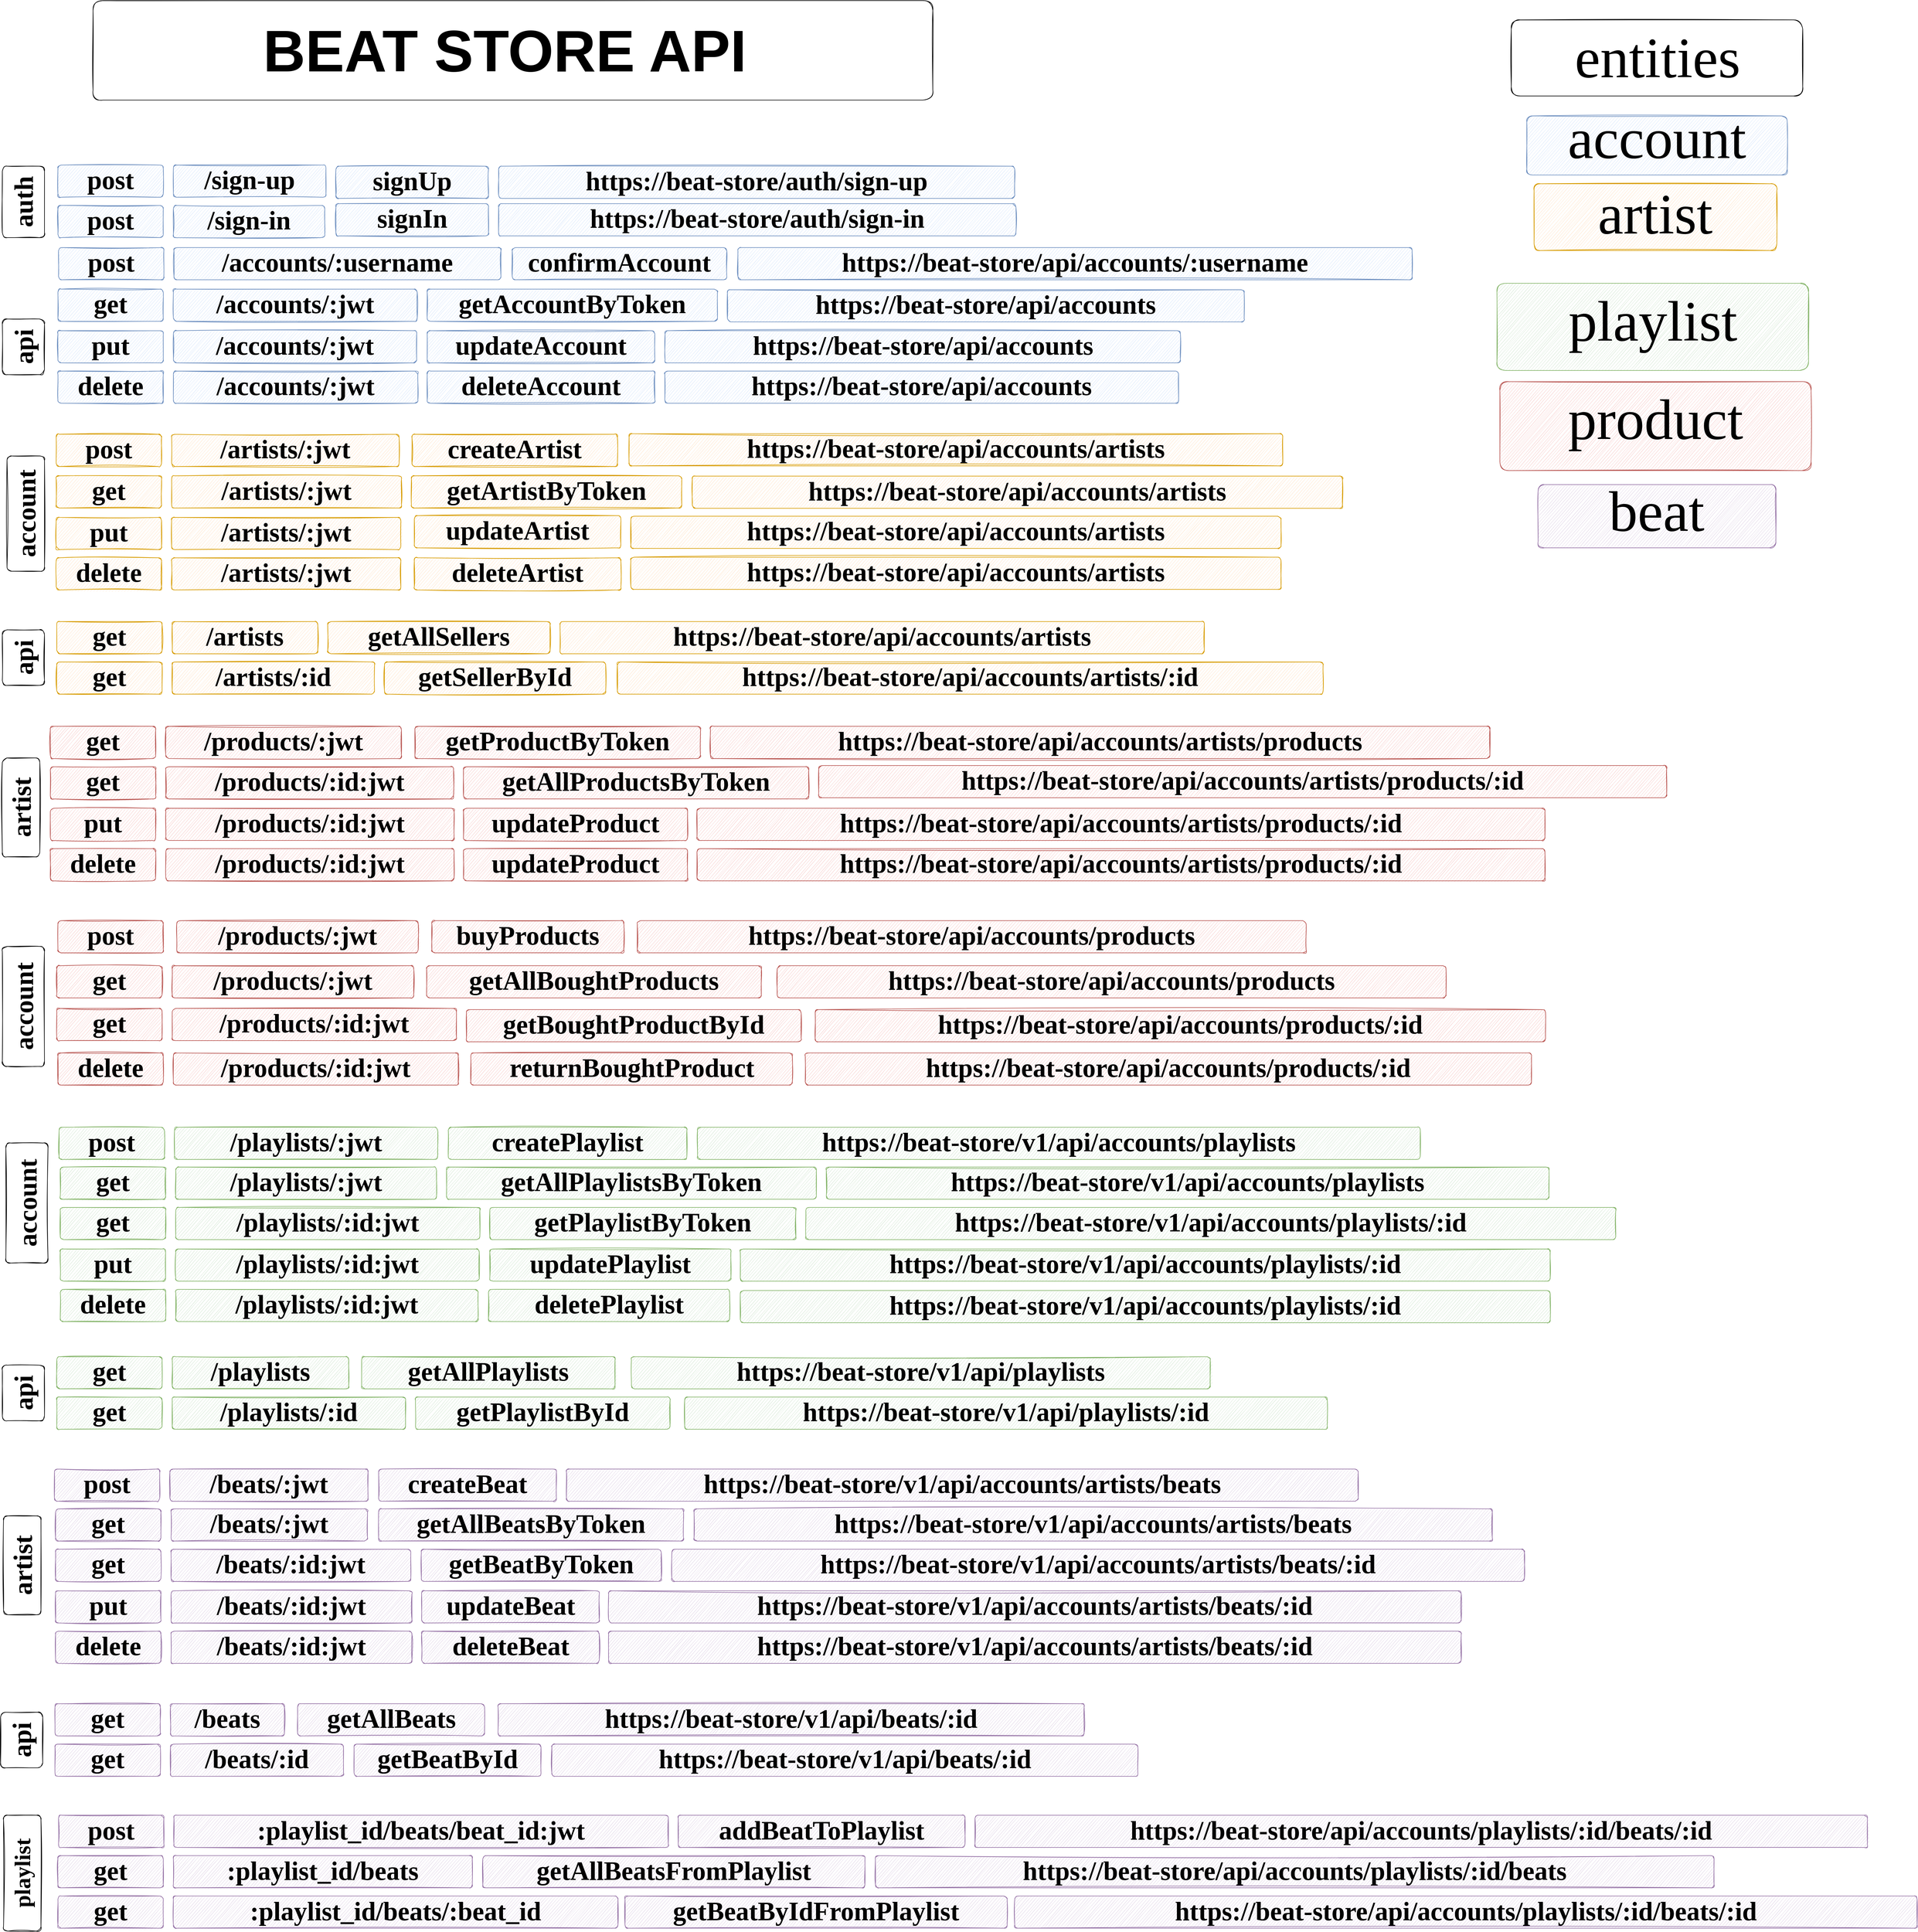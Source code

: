 <mxfile>
    <diagram id="2Ipb0TKC3gZOCcmrfdG8" name="Page-1">
        <mxGraphModel dx="2723" dy="12351" grid="0" gridSize="10" guides="1" tooltips="1" connect="1" arrows="1" fold="1" page="1" pageScale="1" pageWidth="3400" pageHeight="3400" math="0" shadow="0">
            <root>
                <mxCell id="0"/>
                <mxCell id="1" parent="0"/>
                <mxCell id="7m1PmItbiETfe_UGkCJ4-2" value="&lt;font style=&quot;font-size: 98px;&quot;&gt;entities&lt;/font&gt;" style="text;html=1;align=center;verticalAlign=middle;resizable=0;points=[];autosize=1;sketch=1;fontFamily=Space Mono;fontSource=https%3A%2F%2Ffonts.googleapis.com%2Fcss%3Ffamily%3DSpace%2BMono;imageHeight=24;imageWidth=28;arcSize=12;fontSize=98;fontStyle=0;rounded=1;glass=0;strokeColor=default;" parent="1" vertex="1">
                    <mxGeometry x="2628.5" y="-10087" width="498" height="130" as="geometry"/>
                </mxCell>
                <mxCell id="7m1PmItbiETfe_UGkCJ4-3" value="beat" style="rounded=1;arcSize=10;whiteSpace=wrap;html=1;align=center;sketch=1;fillColor=#e1d5e7;strokeColor=#9673a6;fontFamily=Space Mono;fontSource=https%3A%2F%2Ffonts.googleapis.com%2Fcss%3Ffamily%3DSpace%2BMono;fontSize=98;verticalAlign=bottom;fontStyle=0" parent="1" vertex="1">
                    <mxGeometry x="2674.37" y="-9293" width="406.25" height="108" as="geometry"/>
                </mxCell>
                <mxCell id="7m1PmItbiETfe_UGkCJ4-4" value="account" style="rounded=1;arcSize=10;whiteSpace=wrap;html=1;align=center;sketch=1;fillColor=#dae8fc;strokeColor=#6c8ebf;fontFamily=Space Mono;fontSource=https%3A%2F%2Ffonts.googleapis.com%2Fcss%3Ffamily%3DSpace%2BMono;fontSize=98;verticalAlign=bottom;fontStyle=0" parent="1" vertex="1">
                    <mxGeometry x="2655" y="-9923" width="445" height="101" as="geometry"/>
                </mxCell>
                <mxCell id="7m1PmItbiETfe_UGkCJ4-5" value="&lt;font style=&quot;font-size: 100px;&quot;&gt;BEAT STORE API&amp;nbsp;&lt;/font&gt;" style="rounded=1;arcSize=10;whiteSpace=wrap;html=1;align=center;sketch=1;fontSize=100;fontStyle=1" parent="1" vertex="1">
                    <mxGeometry x="205" y="-10120" width="1435" height="170" as="geometry"/>
                </mxCell>
                <mxCell id="7m1PmItbiETfe_UGkCJ4-6" value="playlist" style="rounded=1;arcSize=10;whiteSpace=wrap;html=1;align=center;sketch=1;fillColor=#d5e8d4;strokeColor=#82b366;fontFamily=Space Mono;fontSource=https%3A%2F%2Ffonts.googleapis.com%2Fcss%3Ffamily%3DSpace%2BMono;fontSize=98;verticalAlign=top;fontStyle=0" parent="1" vertex="1">
                    <mxGeometry x="2604" y="-9637" width="532.5" height="149" as="geometry"/>
                </mxCell>
                <mxCell id="7m1PmItbiETfe_UGkCJ4-7" value="post" style="rounded=1;arcSize=10;whiteSpace=wrap;html=1;align=center;sketch=1;fillColor=#dae8fc;strokeColor=#6c8ebf;fontFamily=Space Mono;fontSource=https%3A%2F%2Ffonts.googleapis.com%2Fcss%3Ffamily%3DSpace%2BMono;fontSize=45;verticalAlign=bottom;horizontal=1;fontStyle=1" parent="1" vertex="1">
                    <mxGeometry x="145" y="-9839" width="180" height="55" as="geometry"/>
                </mxCell>
                <mxCell id="7m1PmItbiETfe_UGkCJ4-8" value="/sign-up" style="rounded=1;arcSize=10;whiteSpace=wrap;html=1;align=center;sketch=1;fillColor=#dae8fc;strokeColor=#6c8ebf;fontFamily=Space Mono;fontSource=https%3A%2F%2Ffonts.googleapis.com%2Fcss%3Ffamily%3DSpace%2BMono;fontSize=45;verticalAlign=bottom;fontStyle=1" parent="1" vertex="1">
                    <mxGeometry x="342.3" y="-9839" width="260.7" height="55" as="geometry"/>
                </mxCell>
                <mxCell id="7m1PmItbiETfe_UGkCJ4-9" value="post" style="rounded=1;arcSize=10;whiteSpace=wrap;html=1;align=center;sketch=1;fillColor=#dae8fc;strokeColor=#6c8ebf;fontFamily=Space Mono;fontSource=https%3A%2F%2Ffonts.googleapis.com%2Fcss%3Ffamily%3DSpace%2BMono;fontSize=45;verticalAlign=bottom;horizontal=1;fontStyle=1" parent="1" vertex="1">
                    <mxGeometry x="145" y="-9770" width="180" height="55" as="geometry"/>
                </mxCell>
                <mxCell id="7m1PmItbiETfe_UGkCJ4-10" value="/sign-in" style="rounded=1;arcSize=10;whiteSpace=wrap;html=1;align=center;sketch=1;fillColor=#dae8fc;strokeColor=#6c8ebf;fontFamily=Space Mono;fontSource=https%3A%2F%2Ffonts.googleapis.com%2Fcss%3Ffamily%3DSpace%2BMono;fontSize=45;verticalAlign=bottom;fontStyle=1" parent="1" vertex="1">
                    <mxGeometry x="342.3" y="-9770" width="258.7" height="55" as="geometry"/>
                </mxCell>
                <mxCell id="7m1PmItbiETfe_UGkCJ4-13" value="get" style="rounded=1;arcSize=10;whiteSpace=wrap;html=1;align=center;sketch=1;fillColor=#dae8fc;strokeColor=#6c8ebf;fontFamily=Space Mono;fontSource=https%3A%2F%2Ffonts.googleapis.com%2Fcss%3Ffamily%3DSpace%2BMono;fontSize=45;verticalAlign=bottom;horizontal=1;fontStyle=1" parent="1" vertex="1">
                    <mxGeometry x="145" y="-9627" width="180" height="55" as="geometry"/>
                </mxCell>
                <mxCell id="7m1PmItbiETfe_UGkCJ4-14" value="/accounts/:jwt" style="rounded=1;arcSize=10;whiteSpace=wrap;html=1;align=center;sketch=1;fillColor=#dae8fc;strokeColor=#6c8ebf;fontFamily=Space Mono;fontSource=https%3A%2F%2Ffonts.googleapis.com%2Fcss%3Ffamily%3DSpace%2BMono;fontSize=45;verticalAlign=bottom;fontStyle=1" parent="1" vertex="1">
                    <mxGeometry x="342.3" y="-9627" width="416.7" height="55" as="geometry"/>
                </mxCell>
                <mxCell id="7m1PmItbiETfe_UGkCJ4-15" value="put" style="rounded=1;arcSize=10;whiteSpace=wrap;html=1;align=center;sketch=1;fillColor=#dae8fc;strokeColor=#6c8ebf;fontFamily=Space Mono;fontSource=https%3A%2F%2Ffonts.googleapis.com%2Fcss%3Ffamily%3DSpace%2BMono;fontSize=45;verticalAlign=bottom;horizontal=1;fontStyle=1" parent="1" vertex="1">
                    <mxGeometry x="145" y="-9556" width="180" height="55" as="geometry"/>
                </mxCell>
                <mxCell id="7m1PmItbiETfe_UGkCJ4-16" value="/accounts/:jwt" style="rounded=1;arcSize=10;whiteSpace=wrap;html=1;align=center;sketch=1;fillColor=#dae8fc;strokeColor=#6c8ebf;fontFamily=Space Mono;fontSource=https%3A%2F%2Ffonts.googleapis.com%2Fcss%3Ffamily%3DSpace%2BMono;fontSize=45;verticalAlign=bottom;fontStyle=1" parent="1" vertex="1">
                    <mxGeometry x="342.3" y="-9556" width="415.7" height="55" as="geometry"/>
                </mxCell>
                <mxCell id="7m1PmItbiETfe_UGkCJ4-17" value="delete" style="rounded=1;arcSize=10;whiteSpace=wrap;html=1;align=center;sketch=1;fillColor=#dae8fc;strokeColor=#6c8ebf;fontFamily=Space Mono;fontSource=https%3A%2F%2Ffonts.googleapis.com%2Fcss%3Ffamily%3DSpace%2BMono;fontSize=45;verticalAlign=bottom;horizontal=1;fontStyle=1" parent="1" vertex="1">
                    <mxGeometry x="145" y="-9487" width="180" height="55" as="geometry"/>
                </mxCell>
                <mxCell id="7m1PmItbiETfe_UGkCJ4-18" value="/accounts/:jwt" style="rounded=1;arcSize=10;whiteSpace=wrap;html=1;align=center;sketch=1;fillColor=#dae8fc;strokeColor=#6c8ebf;fontFamily=Space Mono;fontSource=https%3A%2F%2Ffonts.googleapis.com%2Fcss%3Ffamily%3DSpace%2BMono;fontSize=45;verticalAlign=bottom;fontStyle=1" parent="1" vertex="1">
                    <mxGeometry x="342.3" y="-9487" width="417.7" height="55" as="geometry"/>
                </mxCell>
                <mxCell id="7m1PmItbiETfe_UGkCJ4-19" value="auth" style="text;html=1;align=center;verticalAlign=middle;resizable=0;points=[];autosize=1;sketch=1;fontFamily=Space Mono;fontSource=https%3A%2F%2Ffonts.googleapis.com%2Fcss%3Ffamily%3DSpace%2BMono;imageHeight=24;imageWidth=28;arcSize=12;fontSize=45;fontStyle=1;rounded=1;glass=0;strokeColor=default;direction=south;horizontal=0;" parent="1" vertex="1">
                    <mxGeometry x="50" y="-9837" width="72" height="122" as="geometry"/>
                </mxCell>
                <mxCell id="7m1PmItbiETfe_UGkCJ4-20" value="api" style="text;html=1;align=center;verticalAlign=middle;resizable=0;points=[];autosize=1;sketch=1;fontFamily=Space Mono;fontSource=https%3A%2F%2Ffonts.googleapis.com%2Fcss%3Ffamily%3DSpace%2BMono;imageHeight=24;imageWidth=28;arcSize=12;fontSize=45;fontStyle=1;rounded=1;glass=0;strokeColor=default;direction=south;horizontal=0;" parent="1" vertex="1">
                    <mxGeometry x="50" y="-9576" width="72" height="95" as="geometry"/>
                </mxCell>
                <mxCell id="7m1PmItbiETfe_UGkCJ4-32" value="get" style="rounded=1;arcSize=10;whiteSpace=wrap;html=1;align=center;sketch=1;fillColor=#e1d5e7;strokeColor=#9673a6;fontFamily=Space Mono;fontSource=https%3A%2F%2Ffonts.googleapis.com%2Fcss%3Ffamily%3DSpace%2BMono;fontSize=45;verticalAlign=bottom;horizontal=1;fontStyle=1" parent="1" vertex="1">
                    <mxGeometry x="141" y="-7543" width="180" height="55" as="geometry"/>
                </mxCell>
                <mxCell id="7m1PmItbiETfe_UGkCJ4-33" value="/beats/:jwt" style="rounded=1;arcSize=10;whiteSpace=wrap;html=1;align=center;sketch=1;fillColor=#e1d5e7;strokeColor=#9673a6;fontFamily=Space Mono;fontSource=https%3A%2F%2Ffonts.googleapis.com%2Fcss%3Ffamily%3DSpace%2BMono;fontSize=45;verticalAlign=bottom;fontStyle=1" parent="1" vertex="1">
                    <mxGeometry x="338.3" y="-7543" width="335.7" height="55" as="geometry"/>
                </mxCell>
                <mxCell id="7m1PmItbiETfe_UGkCJ4-34" value="get" style="rounded=1;arcSize=10;whiteSpace=wrap;html=1;align=center;sketch=1;fillColor=#e1d5e7;strokeColor=#9673a6;fontFamily=Space Mono;fontSource=https%3A%2F%2Ffonts.googleapis.com%2Fcss%3Ffamily%3DSpace%2BMono;fontSize=45;verticalAlign=bottom;horizontal=1;fontStyle=1" parent="1" vertex="1">
                    <mxGeometry x="141" y="-7474" width="180" height="55" as="geometry"/>
                </mxCell>
                <mxCell id="7m1PmItbiETfe_UGkCJ4-35" value="/beats/:id:jwt" style="rounded=1;arcSize=10;whiteSpace=wrap;html=1;align=center;sketch=1;fillColor=#e1d5e7;strokeColor=#9673a6;fontFamily=Space Mono;fontSource=https%3A%2F%2Ffonts.googleapis.com%2Fcss%3Ffamily%3DSpace%2BMono;fontSize=45;verticalAlign=bottom;fontStyle=1" parent="1" vertex="1">
                    <mxGeometry x="338.3" y="-7474" width="409.7" height="55" as="geometry"/>
                </mxCell>
                <mxCell id="7m1PmItbiETfe_UGkCJ4-36" value="put" style="rounded=1;arcSize=10;whiteSpace=wrap;html=1;align=center;sketch=1;fillColor=#e1d5e7;strokeColor=#9673a6;fontFamily=Space Mono;fontSource=https%3A%2F%2Ffonts.googleapis.com%2Fcss%3Ffamily%3DSpace%2BMono;fontSize=45;verticalAlign=bottom;horizontal=1;fontStyle=1" parent="1" vertex="1">
                    <mxGeometry x="141" y="-7403" width="180" height="55" as="geometry"/>
                </mxCell>
                <mxCell id="7m1PmItbiETfe_UGkCJ4-37" value="/beats/:id:jwt" style="rounded=1;arcSize=10;whiteSpace=wrap;html=1;align=center;sketch=1;fillColor=#e1d5e7;strokeColor=#9673a6;fontFamily=Space Mono;fontSource=https%3A%2F%2Ffonts.googleapis.com%2Fcss%3Ffamily%3DSpace%2BMono;fontSize=45;verticalAlign=bottom;fontStyle=1" parent="1" vertex="1">
                    <mxGeometry x="338.3" y="-7403" width="411.7" height="55" as="geometry"/>
                </mxCell>
                <mxCell id="7m1PmItbiETfe_UGkCJ4-38" value="delete" style="rounded=1;arcSize=10;whiteSpace=wrap;html=1;align=center;sketch=1;fillColor=#e1d5e7;strokeColor=#9673a6;fontFamily=Space Mono;fontSource=https%3A%2F%2Ffonts.googleapis.com%2Fcss%3Ffamily%3DSpace%2BMono;fontSize=45;verticalAlign=bottom;horizontal=1;fontStyle=1" parent="1" vertex="1">
                    <mxGeometry x="141" y="-7334" width="180" height="55" as="geometry"/>
                </mxCell>
                <mxCell id="7m1PmItbiETfe_UGkCJ4-39" value="/beats/:id:jwt" style="rounded=1;arcSize=10;whiteSpace=wrap;html=1;align=center;sketch=1;fillColor=#e1d5e7;strokeColor=#9673a6;fontFamily=Space Mono;fontSource=https%3A%2F%2Ffonts.googleapis.com%2Fcss%3Ffamily%3DSpace%2BMono;fontSize=45;verticalAlign=bottom;fontStyle=1" parent="1" vertex="1">
                    <mxGeometry x="338.3" y="-7334" width="411.7" height="55" as="geometry"/>
                </mxCell>
                <mxCell id="7m1PmItbiETfe_UGkCJ4-40" value="post" style="rounded=1;arcSize=10;whiteSpace=wrap;html=1;align=center;sketch=1;fillColor=#e1d5e7;strokeColor=#9673a6;fontFamily=Space Mono;fontSource=https%3A%2F%2Ffonts.googleapis.com%2Fcss%3Ffamily%3DSpace%2BMono;fontSize=45;verticalAlign=bottom;horizontal=1;fontStyle=1" parent="1" vertex="1">
                    <mxGeometry x="139" y="-7611" width="180" height="55" as="geometry"/>
                </mxCell>
                <mxCell id="7m1PmItbiETfe_UGkCJ4-41" value="/beats/:jwt" style="rounded=1;arcSize=10;whiteSpace=wrap;html=1;align=center;sketch=1;fillColor=#e1d5e7;strokeColor=#9673a6;fontFamily=Space Mono;fontSource=https%3A%2F%2Ffonts.googleapis.com%2Fcss%3Ffamily%3DSpace%2BMono;fontSize=45;verticalAlign=bottom;fontStyle=1" parent="1" vertex="1">
                    <mxGeometry x="336.3" y="-7611" width="338.7" height="55" as="geometry"/>
                </mxCell>
                <mxCell id="7m1PmItbiETfe_UGkCJ4-42" value="artist" style="text;html=1;align=center;verticalAlign=middle;resizable=0;points=[];autosize=1;sketch=1;fontFamily=Space Mono;fontSource=https%3A%2F%2Ffonts.googleapis.com%2Fcss%3Ffamily%3DSpace%2BMono;imageHeight=24;imageWidth=28;arcSize=12;fontSize=45;fontStyle=1;rounded=1;glass=0;strokeColor=default;direction=south;horizontal=0;" parent="1" vertex="1">
                    <mxGeometry x="52" y="-7531" width="64" height="169" as="geometry"/>
                </mxCell>
                <mxCell id="7m1PmItbiETfe_UGkCJ4-43" value="get" style="rounded=1;arcSize=10;whiteSpace=wrap;html=1;align=center;sketch=1;fillColor=#e1d5e7;strokeColor=#9673a6;fontFamily=Space Mono;fontSource=https%3A%2F%2Ffonts.googleapis.com%2Fcss%3Ffamily%3DSpace%2BMono;fontSize=45;verticalAlign=bottom;horizontal=1;fontStyle=1" parent="1" vertex="1">
                    <mxGeometry x="140" y="-7210" width="180" height="55" as="geometry"/>
                </mxCell>
                <mxCell id="7m1PmItbiETfe_UGkCJ4-44" value="/beats" style="rounded=1;arcSize=10;whiteSpace=wrap;html=1;align=center;sketch=1;fillColor=#e1d5e7;strokeColor=#9673a6;fontFamily=Space Mono;fontSource=https%3A%2F%2Ffonts.googleapis.com%2Fcss%3Ffamily%3DSpace%2BMono;fontSize=45;verticalAlign=bottom;fontStyle=1" parent="1" vertex="1">
                    <mxGeometry x="337.3" y="-7210" width="194.7" height="55" as="geometry"/>
                </mxCell>
                <mxCell id="7m1PmItbiETfe_UGkCJ4-45" value="get" style="rounded=1;arcSize=10;whiteSpace=wrap;html=1;align=center;sketch=1;fillColor=#e1d5e7;strokeColor=#9673a6;fontFamily=Space Mono;fontSource=https%3A%2F%2Ffonts.googleapis.com%2Fcss%3Ffamily%3DSpace%2BMono;fontSize=45;verticalAlign=bottom;horizontal=1;fontStyle=1" parent="1" vertex="1">
                    <mxGeometry x="140" y="-7141" width="180" height="55" as="geometry"/>
                </mxCell>
                <mxCell id="7m1PmItbiETfe_UGkCJ4-46" value="/beats/:id" style="rounded=1;arcSize=10;whiteSpace=wrap;html=1;align=center;sketch=1;fillColor=#e1d5e7;strokeColor=#9673a6;fontFamily=Space Mono;fontSource=https%3A%2F%2Ffonts.googleapis.com%2Fcss%3Ffamily%3DSpace%2BMono;fontSize=45;verticalAlign=bottom;fontStyle=1" parent="1" vertex="1">
                    <mxGeometry x="337.3" y="-7141" width="295.7" height="55" as="geometry"/>
                </mxCell>
                <mxCell id="7m1PmItbiETfe_UGkCJ4-47" value="api" style="text;html=1;align=center;verticalAlign=middle;resizable=0;points=[];autosize=1;sketch=1;fontFamily=Space Mono;fontSource=https%3A%2F%2Ffonts.googleapis.com%2Fcss%3Ffamily%3DSpace%2BMono;imageHeight=24;imageWidth=28;arcSize=12;fontSize=45;fontStyle=1;rounded=1;glass=0;strokeColor=default;direction=south;horizontal=0;" parent="1" vertex="1">
                    <mxGeometry x="47" y="-7195.5" width="72" height="95" as="geometry"/>
                </mxCell>
                <mxCell id="7m1PmItbiETfe_UGkCJ4-59" value="product" style="rounded=1;arcSize=10;whiteSpace=wrap;html=1;align=center;sketch=1;fillColor=#f8cecc;strokeColor=#b85450;fontFamily=Space Mono;fontSource=https%3A%2F%2Ffonts.googleapis.com%2Fcss%3Ffamily%3DSpace%2BMono;fontSize=98;verticalAlign=top;fontStyle=0" parent="1" vertex="1">
                    <mxGeometry x="2609" y="-9469" width="531.75" height="152" as="geometry"/>
                </mxCell>
                <mxCell id="7m1PmItbiETfe_UGkCJ4-60" value="artist" style="rounded=1;arcSize=10;whiteSpace=wrap;html=1;align=center;sketch=1;fillColor=#ffe6cc;strokeColor=#d79b00;fontFamily=Space Mono;fontSource=https%3A%2F%2Ffonts.googleapis.com%2Fcss%3Ffamily%3DSpace%2BMono;fontSize=98;verticalAlign=bottom;fontStyle=0" parent="1" vertex="1">
                    <mxGeometry x="2667.44" y="-9807" width="414.87" height="114" as="geometry"/>
                </mxCell>
                <mxCell id="7m1PmItbiETfe_UGkCJ4-63" value="get" style="rounded=1;arcSize=10;whiteSpace=wrap;html=1;align=center;sketch=1;fillColor=#ffe6cc;strokeColor=#d79b00;fontFamily=Space Mono;fontSource=https%3A%2F%2Ffonts.googleapis.com%2Fcss%3Ffamily%3DSpace%2BMono;fontSize=45;verticalAlign=bottom;horizontal=1;fontStyle=1" parent="1" vertex="1">
                    <mxGeometry x="142" y="-9308" width="180" height="55" as="geometry"/>
                </mxCell>
                <mxCell id="7m1PmItbiETfe_UGkCJ4-64" value="/artists/:jwt" style="rounded=1;arcSize=10;whiteSpace=wrap;html=1;align=center;sketch=1;fillColor=#ffe6cc;strokeColor=#d79b00;fontFamily=Space Mono;fontSource=https%3A%2F%2Ffonts.googleapis.com%2Fcss%3Ffamily%3DSpace%2BMono;fontSize=45;verticalAlign=bottom;fontStyle=1" parent="1" vertex="1">
                    <mxGeometry x="339.3" y="-9308" width="392.7" height="55" as="geometry"/>
                </mxCell>
                <mxCell id="7m1PmItbiETfe_UGkCJ4-65" value="put" style="rounded=1;arcSize=10;whiteSpace=wrap;html=1;align=center;sketch=1;fillColor=#ffe6cc;strokeColor=#d79b00;fontFamily=Space Mono;fontSource=https%3A%2F%2Ffonts.googleapis.com%2Fcss%3Ffamily%3DSpace%2BMono;fontSize=45;verticalAlign=bottom;horizontal=1;fontStyle=1" parent="1" vertex="1">
                    <mxGeometry x="142" y="-9237" width="180" height="55" as="geometry"/>
                </mxCell>
                <mxCell id="7m1PmItbiETfe_UGkCJ4-66" value="/artists/:jwt" style="rounded=1;arcSize=10;whiteSpace=wrap;html=1;align=center;sketch=1;fillColor=#ffe6cc;strokeColor=#d79b00;fontFamily=Space Mono;fontSource=https%3A%2F%2Ffonts.googleapis.com%2Fcss%3Ffamily%3DSpace%2BMono;fontSize=45;verticalAlign=bottom;fontStyle=1" parent="1" vertex="1">
                    <mxGeometry x="339.3" y="-9237" width="391.7" height="55" as="geometry"/>
                </mxCell>
                <mxCell id="7m1PmItbiETfe_UGkCJ4-67" value="delete" style="rounded=1;arcSize=10;whiteSpace=wrap;html=1;align=center;sketch=1;fillColor=#ffe6cc;strokeColor=#d79b00;fontFamily=Space Mono;fontSource=https%3A%2F%2Ffonts.googleapis.com%2Fcss%3Ffamily%3DSpace%2BMono;fontSize=45;verticalAlign=bottom;horizontal=1;fontStyle=1" parent="1" vertex="1">
                    <mxGeometry x="142" y="-9168" width="180" height="55" as="geometry"/>
                </mxCell>
                <mxCell id="7m1PmItbiETfe_UGkCJ4-68" value="/artists/:jwt" style="rounded=1;arcSize=10;whiteSpace=wrap;html=1;align=center;sketch=1;fillColor=#ffe6cc;strokeColor=#d79b00;fontFamily=Space Mono;fontSource=https%3A%2F%2Ffonts.googleapis.com%2Fcss%3Ffamily%3DSpace%2BMono;fontSize=45;verticalAlign=bottom;fontStyle=1" parent="1" vertex="1">
                    <mxGeometry x="339.3" y="-9168" width="391.7" height="55" as="geometry"/>
                </mxCell>
                <mxCell id="7m1PmItbiETfe_UGkCJ4-69" value="post" style="rounded=1;arcSize=10;whiteSpace=wrap;html=1;align=center;sketch=1;fillColor=#ffe6cc;strokeColor=#d79b00;fontFamily=Space Mono;fontSource=https%3A%2F%2Ffonts.googleapis.com%2Fcss%3Ffamily%3DSpace%2BMono;fontSize=45;verticalAlign=bottom;horizontal=1;fontStyle=1" parent="1" vertex="1">
                    <mxGeometry x="142" y="-9379" width="180" height="55" as="geometry"/>
                </mxCell>
                <mxCell id="7m1PmItbiETfe_UGkCJ4-70" value="/artists/:jwt" style="rounded=1;arcSize=10;whiteSpace=wrap;html=1;align=center;sketch=1;fillColor=#ffe6cc;strokeColor=#d79b00;fontFamily=Space Mono;fontSource=https%3A%2F%2Ffonts.googleapis.com%2Fcss%3Ffamily%3DSpace%2BMono;fontSize=45;verticalAlign=bottom;fontStyle=1" parent="1" vertex="1">
                    <mxGeometry x="339.3" y="-9379" width="388.7" height="55" as="geometry"/>
                </mxCell>
                <mxCell id="7m1PmItbiETfe_UGkCJ4-71" value="account" style="text;html=1;align=center;verticalAlign=middle;resizable=0;points=[];autosize=1;sketch=1;fontFamily=Space Mono;fontSource=https%3A%2F%2Ffonts.googleapis.com%2Fcss%3Ffamily%3DSpace%2BMono;imageHeight=24;imageWidth=28;arcSize=12;fontSize=45;fontStyle=1;rounded=1;glass=0;strokeColor=default;direction=south;horizontal=0;" parent="1" vertex="1">
                    <mxGeometry x="58" y="-9342" width="64" height="197" as="geometry"/>
                </mxCell>
                <mxCell id="7m1PmItbiETfe_UGkCJ4-72" value="get" style="rounded=1;arcSize=10;whiteSpace=wrap;html=1;align=center;sketch=1;fillColor=#f8cecc;strokeColor=#b85450;fontFamily=Space Mono;fontSource=https%3A%2F%2Ffonts.googleapis.com%2Fcss%3Ffamily%3DSpace%2BMono;fontSize=45;verticalAlign=bottom;horizontal=1;fontStyle=1" parent="1" vertex="1">
                    <mxGeometry x="132" y="-8880" width="180" height="55" as="geometry"/>
                </mxCell>
                <mxCell id="7m1PmItbiETfe_UGkCJ4-73" value="/products/:jwt" style="rounded=1;arcSize=10;whiteSpace=wrap;html=1;align=center;sketch=1;fillColor=#f8cecc;strokeColor=#b85450;fontFamily=Space Mono;fontSource=https%3A%2F%2Ffonts.googleapis.com%2Fcss%3Ffamily%3DSpace%2BMono;fontSize=45;verticalAlign=bottom;fontStyle=1" parent="1" vertex="1">
                    <mxGeometry x="329.3" y="-8880" width="402.7" height="55" as="geometry"/>
                </mxCell>
                <mxCell id="7m1PmItbiETfe_UGkCJ4-74" value="get" style="rounded=1;arcSize=10;whiteSpace=wrap;html=1;align=center;sketch=1;fillColor=#f8cecc;strokeColor=#b85450;fontFamily=Space Mono;fontSource=https%3A%2F%2Ffonts.googleapis.com%2Fcss%3Ffamily%3DSpace%2BMono;fontSize=45;verticalAlign=bottom;horizontal=1;fontStyle=1" parent="1" vertex="1">
                    <mxGeometry x="132" y="-8811" width="180" height="55" as="geometry"/>
                </mxCell>
                <mxCell id="7m1PmItbiETfe_UGkCJ4-75" value="/products/:id:jwt" style="rounded=1;arcSize=10;whiteSpace=wrap;html=1;align=center;sketch=1;fillColor=#f8cecc;strokeColor=#b85450;fontFamily=Space Mono;fontSource=https%3A%2F%2Ffonts.googleapis.com%2Fcss%3Ffamily%3DSpace%2BMono;fontSize=45;verticalAlign=bottom;fontStyle=1" parent="1" vertex="1">
                    <mxGeometry x="329.3" y="-8811" width="491.7" height="55" as="geometry"/>
                </mxCell>
                <mxCell id="7m1PmItbiETfe_UGkCJ4-76" value="put" style="rounded=1;arcSize=10;whiteSpace=wrap;html=1;align=center;sketch=1;fillColor=#f8cecc;strokeColor=#b85450;fontFamily=Space Mono;fontSource=https%3A%2F%2Ffonts.googleapis.com%2Fcss%3Ffamily%3DSpace%2BMono;fontSize=45;verticalAlign=bottom;horizontal=1;fontStyle=1" parent="1" vertex="1">
                    <mxGeometry x="132" y="-8740" width="180" height="55" as="geometry"/>
                </mxCell>
                <mxCell id="7m1PmItbiETfe_UGkCJ4-77" value="/products/:id:jwt" style="rounded=1;arcSize=10;whiteSpace=wrap;html=1;align=center;sketch=1;fillColor=#f8cecc;strokeColor=#b85450;fontFamily=Space Mono;fontSource=https%3A%2F%2Ffonts.googleapis.com%2Fcss%3Ffamily%3DSpace%2BMono;fontSize=45;verticalAlign=bottom;fontStyle=1" parent="1" vertex="1">
                    <mxGeometry x="329.3" y="-8740" width="492.7" height="55" as="geometry"/>
                </mxCell>
                <mxCell id="7m1PmItbiETfe_UGkCJ4-78" value="delete" style="rounded=1;arcSize=10;whiteSpace=wrap;html=1;align=center;sketch=1;fillColor=#f8cecc;strokeColor=#b85450;fontFamily=Space Mono;fontSource=https%3A%2F%2Ffonts.googleapis.com%2Fcss%3Ffamily%3DSpace%2BMono;fontSize=45;verticalAlign=bottom;horizontal=1;fontStyle=1" parent="1" vertex="1">
                    <mxGeometry x="132" y="-8671" width="180" height="55" as="geometry"/>
                </mxCell>
                <mxCell id="7m1PmItbiETfe_UGkCJ4-79" value="/products/:id:jwt" style="rounded=1;arcSize=10;whiteSpace=wrap;html=1;align=center;sketch=1;fillColor=#f8cecc;strokeColor=#b85450;fontFamily=Space Mono;fontSource=https%3A%2F%2Ffonts.googleapis.com%2Fcss%3Ffamily%3DSpace%2BMono;fontSize=45;verticalAlign=bottom;fontStyle=1" parent="1" vertex="1">
                    <mxGeometry x="329.3" y="-8671" width="492.7" height="55" as="geometry"/>
                </mxCell>
                <mxCell id="7m1PmItbiETfe_UGkCJ4-82" value="artist" style="text;html=1;align=center;verticalAlign=middle;resizable=0;points=[];autosize=1;sketch=1;fontFamily=Space Mono;fontSource=https%3A%2F%2Ffonts.googleapis.com%2Fcss%3Ffamily%3DSpace%2BMono;imageHeight=24;imageWidth=28;arcSize=12;fontSize=45;fontStyle=1;rounded=1;glass=0;strokeColor=default;direction=south;horizontal=0;" parent="1" vertex="1">
                    <mxGeometry x="50" y="-8826" width="64" height="169" as="geometry"/>
                </mxCell>
                <mxCell id="7m1PmItbiETfe_UGkCJ4-94" value="get" style="rounded=1;arcSize=10;whiteSpace=wrap;html=1;align=center;sketch=1;fillColor=#ffe6cc;strokeColor=#d79b00;fontFamily=Space Mono;fontSource=https%3A%2F%2Ffonts.googleapis.com%2Fcss%3Ffamily%3DSpace%2BMono;fontSize=45;verticalAlign=bottom;horizontal=1;fontStyle=1" parent="1" vertex="1">
                    <mxGeometry x="143" y="-9059" width="180" height="55" as="geometry"/>
                </mxCell>
                <mxCell id="7m1PmItbiETfe_UGkCJ4-95" value="/artists" style="rounded=1;arcSize=10;whiteSpace=wrap;html=1;align=center;sketch=1;fillColor=#ffe6cc;strokeColor=#d79b00;fontFamily=Space Mono;fontSource=https%3A%2F%2Ffonts.googleapis.com%2Fcss%3Ffamily%3DSpace%2BMono;fontSize=45;verticalAlign=bottom;fontStyle=1" parent="1" vertex="1">
                    <mxGeometry x="340.3" y="-9059" width="248.7" height="55" as="geometry"/>
                </mxCell>
                <mxCell id="7m1PmItbiETfe_UGkCJ4-96" value="get" style="rounded=1;arcSize=10;whiteSpace=wrap;html=1;align=center;sketch=1;fillColor=#ffe6cc;strokeColor=#d79b00;fontFamily=Space Mono;fontSource=https%3A%2F%2Ffonts.googleapis.com%2Fcss%3Ffamily%3DSpace%2BMono;fontSize=45;verticalAlign=bottom;horizontal=1;fontStyle=1" parent="1" vertex="1">
                    <mxGeometry x="143" y="-8990" width="180" height="55" as="geometry"/>
                </mxCell>
                <mxCell id="7m1PmItbiETfe_UGkCJ4-97" value="/artists/:id" style="rounded=1;arcSize=10;whiteSpace=wrap;html=1;align=center;sketch=1;fillColor=#ffe6cc;strokeColor=#d79b00;fontFamily=Space Mono;fontSource=https%3A%2F%2Ffonts.googleapis.com%2Fcss%3Ffamily%3DSpace%2BMono;fontSize=45;verticalAlign=bottom;fontStyle=1" parent="1" vertex="1">
                    <mxGeometry x="340.3" y="-8990" width="345.7" height="55" as="geometry"/>
                </mxCell>
                <mxCell id="7m1PmItbiETfe_UGkCJ4-98" value="api" style="text;html=1;align=center;verticalAlign=middle;resizable=0;points=[];autosize=1;sketch=1;fontFamily=Space Mono;fontSource=https%3A%2F%2Ffonts.googleapis.com%2Fcss%3Ffamily%3DSpace%2BMono;imageHeight=24;imageWidth=28;arcSize=12;fontSize=45;fontStyle=1;rounded=1;glass=0;strokeColor=default;direction=south;horizontal=0;" parent="1" vertex="1">
                    <mxGeometry x="50" y="-9045" width="72" height="95" as="geometry"/>
                </mxCell>
                <mxCell id="7m1PmItbiETfe_UGkCJ4-104" value="get" style="rounded=1;arcSize=10;whiteSpace=wrap;html=1;align=center;sketch=1;fillColor=#f8cecc;strokeColor=#b85450;fontFamily=Space Mono;fontSource=https%3A%2F%2Ffonts.googleapis.com%2Fcss%3Ffamily%3DSpace%2BMono;fontSize=45;verticalAlign=bottom;horizontal=1;fontStyle=1" parent="1" vertex="1">
                    <mxGeometry x="143" y="-8471" width="180" height="55" as="geometry"/>
                </mxCell>
                <mxCell id="7m1PmItbiETfe_UGkCJ4-105" value="/products/:jwt" style="rounded=1;arcSize=10;whiteSpace=wrap;html=1;align=center;sketch=1;fillColor=#f8cecc;strokeColor=#b85450;fontFamily=Space Mono;fontSource=https%3A%2F%2Ffonts.googleapis.com%2Fcss%3Ffamily%3DSpace%2BMono;fontSize=45;verticalAlign=bottom;fontStyle=1" parent="1" vertex="1">
                    <mxGeometry x="340.3" y="-8471" width="412.7" height="55" as="geometry"/>
                </mxCell>
                <mxCell id="7m1PmItbiETfe_UGkCJ4-106" value="get" style="rounded=1;arcSize=10;whiteSpace=wrap;html=1;align=center;sketch=1;fillColor=#f8cecc;strokeColor=#b85450;fontFamily=Space Mono;fontSource=https%3A%2F%2Ffonts.googleapis.com%2Fcss%3Ffamily%3DSpace%2BMono;fontSize=45;verticalAlign=bottom;horizontal=1;fontStyle=1" parent="1" vertex="1">
                    <mxGeometry x="143" y="-8398" width="180" height="55" as="geometry"/>
                </mxCell>
                <mxCell id="7m1PmItbiETfe_UGkCJ4-107" value="/products/:id:jwt" style="rounded=1;arcSize=10;whiteSpace=wrap;html=1;align=center;sketch=1;fillColor=#f8cecc;strokeColor=#b85450;fontFamily=Space Mono;fontSource=https%3A%2F%2Ffonts.googleapis.com%2Fcss%3Ffamily%3DSpace%2BMono;fontSize=45;verticalAlign=bottom;fontStyle=1" parent="1" vertex="1">
                    <mxGeometry x="340.3" y="-8398" width="485.7" height="55" as="geometry"/>
                </mxCell>
                <mxCell id="7m1PmItbiETfe_UGkCJ4-108" value="account" style="text;html=1;align=center;verticalAlign=middle;resizable=0;points=[];autosize=1;sketch=1;fontFamily=Space Mono;fontSource=https%3A%2F%2Ffonts.googleapis.com%2Fcss%3Ffamily%3DSpace%2BMono;imageHeight=24;imageWidth=28;arcSize=12;fontSize=45;fontStyle=1;rounded=1;glass=0;strokeColor=default;direction=south;horizontal=0;" parent="1" vertex="1">
                    <mxGeometry x="50" y="-8504" width="72" height="205" as="geometry"/>
                </mxCell>
                <mxCell id="7m1PmItbiETfe_UGkCJ4-109" value="delete" style="rounded=1;arcSize=10;whiteSpace=wrap;html=1;align=center;sketch=1;fillColor=#f8cecc;strokeColor=#b85450;fontFamily=Space Mono;fontSource=https%3A%2F%2Ffonts.googleapis.com%2Fcss%3Ffamily%3DSpace%2BMono;fontSize=45;verticalAlign=bottom;horizontal=1;fontStyle=1" parent="1" vertex="1">
                    <mxGeometry x="145" y="-8322" width="180" height="55" as="geometry"/>
                </mxCell>
                <mxCell id="7m1PmItbiETfe_UGkCJ4-110" value="/products/:id:jwt" style="rounded=1;arcSize=10;whiteSpace=wrap;html=1;align=center;sketch=1;fillColor=#f8cecc;strokeColor=#b85450;fontFamily=Space Mono;fontSource=https%3A%2F%2Ffonts.googleapis.com%2Fcss%3Ffamily%3DSpace%2BMono;fontSize=45;verticalAlign=bottom;fontStyle=1" parent="1" vertex="1">
                    <mxGeometry x="342.3" y="-8322" width="486.7" height="55" as="geometry"/>
                </mxCell>
                <mxCell id="7m1PmItbiETfe_UGkCJ4-128" value="get" style="rounded=1;arcSize=10;whiteSpace=wrap;html=1;align=center;sketch=1;fillColor=#d5e8d4;strokeColor=#82b366;fontFamily=Space Mono;fontSource=https%3A%2F%2Ffonts.googleapis.com%2Fcss%3Ffamily%3DSpace%2BMono;fontSize=45;verticalAlign=bottom;horizontal=1;fontStyle=1" parent="1" vertex="1">
                    <mxGeometry x="149" y="-8127" width="180" height="55" as="geometry"/>
                </mxCell>
                <mxCell id="7m1PmItbiETfe_UGkCJ4-129" value="/playlists/:jwt" style="rounded=1;arcSize=10;whiteSpace=wrap;html=1;align=center;sketch=1;fillColor=#d5e8d4;strokeColor=#82b366;fontFamily=Space Mono;fontSource=https%3A%2F%2Ffonts.googleapis.com%2Fcss%3Ffamily%3DSpace%2BMono;fontSize=45;verticalAlign=bottom;fontStyle=1" parent="1" vertex="1">
                    <mxGeometry x="346.3" y="-8127" width="445.7" height="55" as="geometry"/>
                </mxCell>
                <mxCell id="7m1PmItbiETfe_UGkCJ4-130" value="get" style="rounded=1;arcSize=10;whiteSpace=wrap;html=1;align=center;sketch=1;fillColor=#d5e8d4;strokeColor=#82b366;fontFamily=Space Mono;fontSource=https%3A%2F%2Ffonts.googleapis.com%2Fcss%3Ffamily%3DSpace%2BMono;fontSize=45;verticalAlign=bottom;horizontal=1;fontStyle=1" parent="1" vertex="1">
                    <mxGeometry x="149" y="-8058" width="180" height="55" as="geometry"/>
                </mxCell>
                <mxCell id="7m1PmItbiETfe_UGkCJ4-131" value="/playlists/:id:jwt" style="rounded=1;arcSize=10;whiteSpace=wrap;html=1;align=center;sketch=1;fillColor=#d5e8d4;strokeColor=#82b366;fontFamily=Space Mono;fontSource=https%3A%2F%2Ffonts.googleapis.com%2Fcss%3Ffamily%3DSpace%2BMono;fontSize=45;verticalAlign=bottom;fontStyle=1" parent="1" vertex="1">
                    <mxGeometry x="346.3" y="-8058" width="519.7" height="55" as="geometry"/>
                </mxCell>
                <mxCell id="7m1PmItbiETfe_UGkCJ4-132" value="put" style="rounded=1;arcSize=10;whiteSpace=wrap;html=1;align=center;sketch=1;fillColor=#d5e8d4;strokeColor=#82b366;fontFamily=Space Mono;fontSource=https%3A%2F%2Ffonts.googleapis.com%2Fcss%3Ffamily%3DSpace%2BMono;fontSize=45;verticalAlign=bottom;horizontal=1;fontStyle=1" parent="1" vertex="1">
                    <mxGeometry x="149" y="-7987" width="180" height="55" as="geometry"/>
                </mxCell>
                <mxCell id="7m1PmItbiETfe_UGkCJ4-133" value="/playlists/:id:jwt" style="rounded=1;arcSize=10;whiteSpace=wrap;html=1;align=center;sketch=1;fillColor=#d5e8d4;strokeColor=#82b366;fontFamily=Space Mono;fontSource=https%3A%2F%2Ffonts.googleapis.com%2Fcss%3Ffamily%3DSpace%2BMono;fontSize=45;verticalAlign=bottom;fontStyle=1" parent="1" vertex="1">
                    <mxGeometry x="346.3" y="-7987" width="518.7" height="55" as="geometry"/>
                </mxCell>
                <mxCell id="7m1PmItbiETfe_UGkCJ4-134" value="delete" style="rounded=1;arcSize=10;whiteSpace=wrap;html=1;align=center;sketch=1;fillColor=#d5e8d4;strokeColor=#82b366;fontFamily=Space Mono;fontSource=https%3A%2F%2Ffonts.googleapis.com%2Fcss%3Ffamily%3DSpace%2BMono;fontSize=45;verticalAlign=bottom;horizontal=1;fontStyle=1" parent="1" vertex="1">
                    <mxGeometry x="149" y="-7918" width="180" height="55" as="geometry"/>
                </mxCell>
                <mxCell id="7m1PmItbiETfe_UGkCJ4-135" value="/playlists/:id:jwt" style="rounded=1;arcSize=10;whiteSpace=wrap;html=1;align=center;sketch=1;fillColor=#d5e8d4;strokeColor=#82b366;fontFamily=Space Mono;fontSource=https%3A%2F%2Ffonts.googleapis.com%2Fcss%3Ffamily%3DSpace%2BMono;fontSize=45;verticalAlign=bottom;fontStyle=1" parent="1" vertex="1">
                    <mxGeometry x="346.3" y="-7918" width="516.7" height="55" as="geometry"/>
                </mxCell>
                <mxCell id="7m1PmItbiETfe_UGkCJ4-136" value="post" style="rounded=1;arcSize=10;whiteSpace=wrap;html=1;align=center;sketch=1;fillColor=#d5e8d4;strokeColor=#82b366;fontFamily=Space Mono;fontSource=https%3A%2F%2Ffonts.googleapis.com%2Fcss%3Ffamily%3DSpace%2BMono;fontSize=45;verticalAlign=bottom;horizontal=1;fontStyle=1" parent="1" vertex="1">
                    <mxGeometry x="147" y="-8195" width="180" height="55" as="geometry"/>
                </mxCell>
                <mxCell id="7m1PmItbiETfe_UGkCJ4-137" value="/playlists/:jwt" style="rounded=1;arcSize=10;whiteSpace=wrap;html=1;align=center;sketch=1;fillColor=#d5e8d4;strokeColor=#82b366;fontFamily=Space Mono;fontSource=https%3A%2F%2Ffonts.googleapis.com%2Fcss%3Ffamily%3DSpace%2BMono;fontSize=45;verticalAlign=bottom;fontStyle=1" parent="1" vertex="1">
                    <mxGeometry x="344.3" y="-8195" width="449.7" height="55" as="geometry"/>
                </mxCell>
                <mxCell id="7m1PmItbiETfe_UGkCJ4-138" value="account" style="text;html=1;align=center;verticalAlign=middle;resizable=0;points=[];autosize=1;sketch=1;fontFamily=Space Mono;fontSource=https%3A%2F%2Ffonts.googleapis.com%2Fcss%3Ffamily%3DSpace%2BMono;imageHeight=24;imageWidth=28;arcSize=12;fontSize=45;fontStyle=1;rounded=1;glass=0;strokeColor=default;direction=south;horizontal=0;" parent="1" vertex="1">
                    <mxGeometry x="56" y="-8168" width="72" height="205" as="geometry"/>
                </mxCell>
                <mxCell id="7m1PmItbiETfe_UGkCJ4-139" value="get" style="rounded=1;arcSize=10;whiteSpace=wrap;html=1;align=center;sketch=1;fillColor=#d5e8d4;strokeColor=#82b366;fontFamily=Space Mono;fontSource=https%3A%2F%2Ffonts.googleapis.com%2Fcss%3Ffamily%3DSpace%2BMono;fontSize=45;verticalAlign=bottom;horizontal=1;fontStyle=1" parent="1" vertex="1">
                    <mxGeometry x="143" y="-7803" width="180" height="55" as="geometry"/>
                </mxCell>
                <mxCell id="7m1PmItbiETfe_UGkCJ4-140" value="/playlists" style="rounded=1;arcSize=10;whiteSpace=wrap;html=1;align=center;sketch=1;fillColor=#d5e8d4;strokeColor=#82b366;fontFamily=Space Mono;fontSource=https%3A%2F%2Ffonts.googleapis.com%2Fcss%3Ffamily%3DSpace%2BMono;fontSize=45;verticalAlign=bottom;fontStyle=1" parent="1" vertex="1">
                    <mxGeometry x="340.3" y="-7803" width="301.7" height="55" as="geometry"/>
                </mxCell>
                <mxCell id="7m1PmItbiETfe_UGkCJ4-141" value="get" style="rounded=1;arcSize=10;whiteSpace=wrap;html=1;align=center;sketch=1;fillColor=#d5e8d4;strokeColor=#82b366;fontFamily=Space Mono;fontSource=https%3A%2F%2Ffonts.googleapis.com%2Fcss%3Ffamily%3DSpace%2BMono;fontSize=45;verticalAlign=bottom;horizontal=1;fontStyle=1" parent="1" vertex="1">
                    <mxGeometry x="143" y="-7734" width="180" height="55" as="geometry"/>
                </mxCell>
                <mxCell id="7m1PmItbiETfe_UGkCJ4-142" value="/playlists/:id" style="rounded=1;arcSize=10;whiteSpace=wrap;html=1;align=center;sketch=1;fillColor=#d5e8d4;strokeColor=#82b366;fontFamily=Space Mono;fontSource=https%3A%2F%2Ffonts.googleapis.com%2Fcss%3Ffamily%3DSpace%2BMono;fontSize=45;verticalAlign=bottom;fontStyle=1" parent="1" vertex="1">
                    <mxGeometry x="340.3" y="-7734" width="398.7" height="55" as="geometry"/>
                </mxCell>
                <mxCell id="7m1PmItbiETfe_UGkCJ4-143" value="api" style="text;html=1;align=center;verticalAlign=middle;resizable=0;points=[];autosize=1;sketch=1;fontFamily=Space Mono;fontSource=https%3A%2F%2Ffonts.googleapis.com%2Fcss%3Ffamily%3DSpace%2BMono;imageHeight=24;imageWidth=28;arcSize=12;fontSize=45;fontStyle=1;rounded=1;glass=0;strokeColor=default;direction=south;horizontal=0;" parent="1" vertex="1">
                    <mxGeometry x="50" y="-7788.5" width="72" height="95" as="geometry"/>
                </mxCell>
                <mxCell id="7m1PmItbiETfe_UGkCJ4-144" value="get" style="rounded=1;arcSize=10;whiteSpace=wrap;html=1;align=center;sketch=1;fillColor=#e1d5e7;strokeColor=#9673a6;fontFamily=Space Mono;fontSource=https%3A%2F%2Ffonts.googleapis.com%2Fcss%3Ffamily%3DSpace%2BMono;fontSize=45;verticalAlign=bottom;horizontal=1;fontStyle=1" parent="1" vertex="1">
                    <mxGeometry x="145" y="-6950.5" width="180" height="55" as="geometry"/>
                </mxCell>
                <mxCell id="7m1PmItbiETfe_UGkCJ4-145" value=":playlist_id/beats" style="rounded=1;arcSize=10;whiteSpace=wrap;html=1;align=center;sketch=1;fillColor=#e1d5e7;strokeColor=#9673a6;fontFamily=Space Mono;fontSource=https%3A%2F%2Ffonts.googleapis.com%2Fcss%3Ffamily%3DSpace%2BMono;fontSize=45;verticalAlign=bottom;fontStyle=1" parent="1" vertex="1">
                    <mxGeometry x="342.3" y="-6950.5" width="510.7" height="55" as="geometry"/>
                </mxCell>
                <mxCell id="7m1PmItbiETfe_UGkCJ4-146" value="get" style="rounded=1;arcSize=10;whiteSpace=wrap;html=1;align=center;sketch=1;fillColor=#e1d5e7;strokeColor=#9673a6;fontFamily=Space Mono;fontSource=https%3A%2F%2Ffonts.googleapis.com%2Fcss%3Ffamily%3DSpace%2BMono;fontSize=45;verticalAlign=bottom;horizontal=1;fontStyle=1" parent="1" vertex="1">
                    <mxGeometry x="145" y="-6881.5" width="180" height="55" as="geometry"/>
                </mxCell>
                <mxCell id="7m1PmItbiETfe_UGkCJ4-147" value=":playlist_id/beats/:beat_id" style="rounded=1;arcSize=10;whiteSpace=wrap;html=1;align=center;sketch=1;fillColor=#e1d5e7;strokeColor=#9673a6;fontFamily=Space Mono;fontSource=https%3A%2F%2Ffonts.googleapis.com%2Fcss%3Ffamily%3DSpace%2BMono;fontSize=45;verticalAlign=bottom;fontStyle=1" parent="1" vertex="1">
                    <mxGeometry x="342.3" y="-6881.5" width="759.7" height="55" as="geometry"/>
                </mxCell>
                <mxCell id="7m1PmItbiETfe_UGkCJ4-148" value="playlist" style="text;html=1;align=center;verticalAlign=middle;resizable=0;points=[];autosize=1;sketch=1;fontFamily=Space Mono;fontSource=https%3A%2F%2Ffonts.googleapis.com%2Fcss%3Ffamily%3DSpace%2BMono;imageHeight=24;imageWidth=28;arcSize=12;fontSize=38;fontStyle=1;rounded=1;glass=0;strokeColor=default;direction=south;horizontal=0;" parent="1" vertex="1">
                    <mxGeometry x="52" y="-7019.5" width="64" height="198" as="geometry"/>
                </mxCell>
                <mxCell id="7m1PmItbiETfe_UGkCJ4-149" value="signUp" style="rounded=1;arcSize=10;whiteSpace=wrap;html=1;align=center;sketch=1;fillColor=#dae8fc;strokeColor=#6c8ebf;fontFamily=Space Mono;fontSource=https%3A%2F%2Ffonts.googleapis.com%2Fcss%3Ffamily%3DSpace%2BMono;fontSize=45;verticalAlign=bottom;fontStyle=1" parent="1" vertex="1">
                    <mxGeometry x="620" y="-9837" width="260.7" height="55" as="geometry"/>
                </mxCell>
                <mxCell id="7m1PmItbiETfe_UGkCJ4-150" value="signIn" style="rounded=1;arcSize=10;whiteSpace=wrap;html=1;align=center;sketch=1;fillColor=#dae8fc;strokeColor=#6c8ebf;fontFamily=Space Mono;fontSource=https%3A%2F%2Ffonts.googleapis.com%2Fcss%3Ffamily%3DSpace%2BMono;fontSize=45;verticalAlign=bottom;fontStyle=1" parent="1" vertex="1">
                    <mxGeometry x="620" y="-9773" width="260.7" height="55" as="geometry"/>
                </mxCell>
                <mxCell id="7m1PmItbiETfe_UGkCJ4-151" value="getAccountByToken" style="rounded=1;arcSize=10;whiteSpace=wrap;html=1;align=center;sketch=1;fillColor=#dae8fc;strokeColor=#6c8ebf;fontFamily=Space Mono;fontSource=https%3A%2F%2Ffonts.googleapis.com%2Fcss%3Ffamily%3DSpace%2BMono;fontSize=45;verticalAlign=bottom;fontStyle=1" parent="1" vertex="1">
                    <mxGeometry x="776" y="-9627" width="496" height="55" as="geometry"/>
                </mxCell>
                <mxCell id="7m1PmItbiETfe_UGkCJ4-152" value="updateAccount" style="rounded=1;arcSize=10;whiteSpace=wrap;html=1;align=center;sketch=1;fillColor=#dae8fc;strokeColor=#6c8ebf;fontFamily=Space Mono;fontSource=https%3A%2F%2Ffonts.googleapis.com%2Fcss%3Ffamily%3DSpace%2BMono;fontSize=45;verticalAlign=bottom;fontStyle=1" parent="1" vertex="1">
                    <mxGeometry x="776" y="-9556" width="389" height="55" as="geometry"/>
                </mxCell>
                <mxCell id="7m1PmItbiETfe_UGkCJ4-153" value="deleteAccount" style="rounded=1;arcSize=10;whiteSpace=wrap;html=1;align=center;sketch=1;fillColor=#dae8fc;strokeColor=#6c8ebf;fontFamily=Space Mono;fontSource=https%3A%2F%2Ffonts.googleapis.com%2Fcss%3Ffamily%3DSpace%2BMono;fontSize=45;verticalAlign=bottom;fontStyle=1" parent="1" vertex="1">
                    <mxGeometry x="776" y="-9487" width="389" height="55" as="geometry"/>
                </mxCell>
                <mxCell id="7m1PmItbiETfe_UGkCJ4-156" value="createArtist" style="rounded=1;arcSize=10;whiteSpace=wrap;html=1;align=center;sketch=1;fillColor=#ffe6cc;strokeColor=#d79b00;fontFamily=Space Mono;fontSource=https%3A%2F%2Ffonts.googleapis.com%2Fcss%3Ffamily%3DSpace%2BMono;fontSize=45;verticalAlign=bottom;fontStyle=1" parent="1" vertex="1">
                    <mxGeometry x="750" y="-9379" width="351" height="55" as="geometry"/>
                </mxCell>
                <mxCell id="7m1PmItbiETfe_UGkCJ4-157" value="getArtistByToken" style="rounded=1;arcSize=10;whiteSpace=wrap;html=1;align=center;sketch=1;fillColor=#ffe6cc;strokeColor=#d79b00;fontFamily=Space Mono;fontSource=https%3A%2F%2Ffonts.googleapis.com%2Fcss%3Ffamily%3DSpace%2BMono;fontSize=45;verticalAlign=bottom;fontStyle=1" parent="1" vertex="1">
                    <mxGeometry x="749" y="-9308" width="462" height="55" as="geometry"/>
                </mxCell>
                <mxCell id="7m1PmItbiETfe_UGkCJ4-158" value="updateArtist" style="rounded=1;arcSize=10;whiteSpace=wrap;html=1;align=center;sketch=1;fillColor=#ffe6cc;strokeColor=#d79b00;fontFamily=Space Mono;fontSource=https%3A%2F%2Ffonts.googleapis.com%2Fcss%3Ffamily%3DSpace%2BMono;fontSize=45;verticalAlign=bottom;fontStyle=1" parent="1" vertex="1">
                    <mxGeometry x="754" y="-9240" width="353" height="55" as="geometry"/>
                </mxCell>
                <mxCell id="7m1PmItbiETfe_UGkCJ4-159" value="deleteArtist" style="rounded=1;arcSize=10;whiteSpace=wrap;html=1;align=center;sketch=1;fillColor=#ffe6cc;strokeColor=#d79b00;fontFamily=Space Mono;fontSource=https%3A%2F%2Ffonts.googleapis.com%2Fcss%3Ffamily%3DSpace%2BMono;fontSize=45;verticalAlign=bottom;fontStyle=1" parent="1" vertex="1">
                    <mxGeometry x="754" y="-9168" width="353" height="55" as="geometry"/>
                </mxCell>
                <mxCell id="7m1PmItbiETfe_UGkCJ4-160" value="getAllSellers" style="rounded=1;arcSize=10;whiteSpace=wrap;html=1;align=center;sketch=1;fillColor=#ffe6cc;strokeColor=#d79b00;fontFamily=Space Mono;fontSource=https%3A%2F%2Ffonts.googleapis.com%2Fcss%3Ffamily%3DSpace%2BMono;fontSize=45;verticalAlign=bottom;fontStyle=1" parent="1" vertex="1">
                    <mxGeometry x="606" y="-9059" width="380" height="55" as="geometry"/>
                </mxCell>
                <mxCell id="7m1PmItbiETfe_UGkCJ4-161" value="getSellerById" style="rounded=1;arcSize=10;whiteSpace=wrap;html=1;align=center;sketch=1;fillColor=#ffe6cc;strokeColor=#d79b00;fontFamily=Space Mono;fontSource=https%3A%2F%2Ffonts.googleapis.com%2Fcss%3Ffamily%3DSpace%2BMono;fontSize=45;verticalAlign=bottom;fontStyle=1" parent="1" vertex="1">
                    <mxGeometry x="703" y="-8990" width="378" height="55" as="geometry"/>
                </mxCell>
                <mxCell id="7m1PmItbiETfe_UGkCJ4-163" value="getProductByToken" style="rounded=1;arcSize=10;whiteSpace=wrap;html=1;align=center;sketch=1;fillColor=#f8cecc;strokeColor=#b85450;fontFamily=Space Mono;fontSource=https%3A%2F%2Ffonts.googleapis.com%2Fcss%3Ffamily%3DSpace%2BMono;fontSize=45;verticalAlign=bottom;fontStyle=1" parent="1" vertex="1">
                    <mxGeometry x="755" y="-8880" width="488" height="55" as="geometry"/>
                </mxCell>
                <mxCell id="7m1PmItbiETfe_UGkCJ4-164" value="getAllProductsByToken" style="rounded=1;arcSize=10;whiteSpace=wrap;html=1;align=center;sketch=1;fillColor=#f8cecc;strokeColor=#b85450;fontFamily=Space Mono;fontSource=https%3A%2F%2Ffonts.googleapis.com%2Fcss%3Ffamily%3DSpace%2BMono;fontSize=45;verticalAlign=bottom;fontStyle=1" parent="1" vertex="1">
                    <mxGeometry x="838" y="-8811" width="590" height="55" as="geometry"/>
                </mxCell>
                <mxCell id="7m1PmItbiETfe_UGkCJ4-165" value="updateProduct" style="rounded=1;arcSize=10;whiteSpace=wrap;html=1;align=center;sketch=1;fillColor=#f8cecc;strokeColor=#b85450;fontFamily=Space Mono;fontSource=https%3A%2F%2Ffonts.googleapis.com%2Fcss%3Ffamily%3DSpace%2BMono;fontSize=45;verticalAlign=bottom;fontStyle=1" parent="1" vertex="1">
                    <mxGeometry x="838" y="-8740" width="383" height="55" as="geometry"/>
                </mxCell>
                <mxCell id="7m1PmItbiETfe_UGkCJ4-166" value="updateProduct" style="rounded=1;arcSize=10;whiteSpace=wrap;html=1;align=center;sketch=1;fillColor=#f8cecc;strokeColor=#b85450;fontFamily=Space Mono;fontSource=https%3A%2F%2Ffonts.googleapis.com%2Fcss%3Ffamily%3DSpace%2BMono;fontSize=45;verticalAlign=bottom;fontStyle=1" parent="1" vertex="1">
                    <mxGeometry x="838" y="-8671" width="383" height="55" as="geometry"/>
                </mxCell>
                <mxCell id="7m1PmItbiETfe_UGkCJ4-168" value="getAllBoughtProducts" style="rounded=1;arcSize=10;whiteSpace=wrap;html=1;align=center;sketch=1;fillColor=#f8cecc;strokeColor=#b85450;fontFamily=Space Mono;fontSource=https%3A%2F%2Ffonts.googleapis.com%2Fcss%3Ffamily%3DSpace%2BMono;fontSize=45;verticalAlign=bottom;fontStyle=1" parent="1" vertex="1">
                    <mxGeometry x="775" y="-8471" width="572" height="55" as="geometry"/>
                </mxCell>
                <mxCell id="7m1PmItbiETfe_UGkCJ4-169" value="getBoughtProductById" style="rounded=1;arcSize=10;whiteSpace=wrap;html=1;align=center;sketch=1;fillColor=#f8cecc;strokeColor=#b85450;fontFamily=Space Mono;fontSource=https%3A%2F%2Ffonts.googleapis.com%2Fcss%3Ffamily%3DSpace%2BMono;fontSize=45;verticalAlign=bottom;fontStyle=1" parent="1" vertex="1">
                    <mxGeometry x="843" y="-8396" width="572" height="55" as="geometry"/>
                </mxCell>
                <mxCell id="7m1PmItbiETfe_UGkCJ4-170" value="returnBoughtProduct" style="rounded=1;arcSize=10;whiteSpace=wrap;html=1;align=center;sketch=1;fillColor=#f8cecc;strokeColor=#b85450;fontFamily=Space Mono;fontSource=https%3A%2F%2Ffonts.googleapis.com%2Fcss%3Ffamily%3DSpace%2BMono;fontSize=45;verticalAlign=bottom;fontStyle=1" parent="1" vertex="1">
                    <mxGeometry x="850.5" y="-8322" width="549.5" height="55" as="geometry"/>
                </mxCell>
                <mxCell id="7m1PmItbiETfe_UGkCJ4-172" value="post" style="rounded=1;arcSize=10;whiteSpace=wrap;html=1;align=center;sketch=1;fillColor=#f8cecc;strokeColor=#b85450;fontFamily=Space Mono;fontSource=https%3A%2F%2Ffonts.googleapis.com%2Fcss%3Ffamily%3DSpace%2BMono;fontSize=45;verticalAlign=bottom;horizontal=1;fontStyle=1" parent="1" vertex="1">
                    <mxGeometry x="145" y="-8548" width="180" height="55" as="geometry"/>
                </mxCell>
                <mxCell id="7m1PmItbiETfe_UGkCJ4-173" value="/products/:jwt" style="rounded=1;arcSize=10;whiteSpace=wrap;html=1;align=center;sketch=1;fillColor=#f8cecc;strokeColor=#b85450;fontFamily=Space Mono;fontSource=https%3A%2F%2Ffonts.googleapis.com%2Fcss%3Ffamily%3DSpace%2BMono;fontSize=45;verticalAlign=bottom;fontStyle=1" parent="1" vertex="1">
                    <mxGeometry x="348" y="-8548" width="412.7" height="55" as="geometry"/>
                </mxCell>
                <mxCell id="7m1PmItbiETfe_UGkCJ4-174" value="buyProducts" style="rounded=1;arcSize=10;whiteSpace=wrap;html=1;align=center;sketch=1;fillColor=#f8cecc;strokeColor=#b85450;fontFamily=Space Mono;fontSource=https%3A%2F%2Ffonts.googleapis.com%2Fcss%3Ffamily%3DSpace%2BMono;fontSize=45;verticalAlign=bottom;fontStyle=1" parent="1" vertex="1">
                    <mxGeometry x="784" y="-8548" width="328" height="55" as="geometry"/>
                </mxCell>
                <mxCell id="7m1PmItbiETfe_UGkCJ4-175" value="createPlaylist" style="rounded=1;arcSize=10;whiteSpace=wrap;html=1;align=center;sketch=1;fillColor=#d5e8d4;strokeColor=#82b366;fontFamily=Space Mono;fontSource=https%3A%2F%2Ffonts.googleapis.com%2Fcss%3Ffamily%3DSpace%2BMono;fontSize=45;verticalAlign=bottom;fontStyle=1" parent="1" vertex="1">
                    <mxGeometry x="812" y="-8195" width="407.7" height="55" as="geometry"/>
                </mxCell>
                <mxCell id="7m1PmItbiETfe_UGkCJ4-176" value="getAllPlaylistsByToken" style="rounded=1;arcSize=10;whiteSpace=wrap;html=1;align=center;sketch=1;fillColor=#d5e8d4;strokeColor=#82b366;fontFamily=Space Mono;fontSource=https%3A%2F%2Ffonts.googleapis.com%2Fcss%3Ffamily%3DSpace%2BMono;fontSize=45;verticalAlign=bottom;fontStyle=1" parent="1" vertex="1">
                    <mxGeometry x="809" y="-8127" width="632" height="55" as="geometry"/>
                </mxCell>
                <mxCell id="7m1PmItbiETfe_UGkCJ4-178" value="getPlaylistByToken" style="rounded=1;arcSize=10;whiteSpace=wrap;html=1;align=center;sketch=1;fillColor=#d5e8d4;strokeColor=#82b366;fontFamily=Space Mono;fontSource=https%3A%2F%2Ffonts.googleapis.com%2Fcss%3Ffamily%3DSpace%2BMono;fontSize=45;verticalAlign=bottom;fontStyle=1" parent="1" vertex="1">
                    <mxGeometry x="883" y="-8058" width="523" height="55" as="geometry"/>
                </mxCell>
                <mxCell id="7m1PmItbiETfe_UGkCJ4-179" value="updatePlaylist" style="rounded=1;arcSize=10;whiteSpace=wrap;html=1;align=center;sketch=1;fillColor=#d5e8d4;strokeColor=#82b366;fontFamily=Space Mono;fontSource=https%3A%2F%2Ffonts.googleapis.com%2Fcss%3Ffamily%3DSpace%2BMono;fontSize=45;verticalAlign=bottom;fontStyle=1" parent="1" vertex="1">
                    <mxGeometry x="883" y="-7987" width="412" height="55" as="geometry"/>
                </mxCell>
                <mxCell id="7m1PmItbiETfe_UGkCJ4-180" value="deletePlaylist" style="rounded=1;arcSize=10;whiteSpace=wrap;html=1;align=center;sketch=1;fillColor=#d5e8d4;strokeColor=#82b366;fontFamily=Space Mono;fontSource=https%3A%2F%2Ffonts.googleapis.com%2Fcss%3Ffamily%3DSpace%2BMono;fontSize=45;verticalAlign=bottom;fontStyle=1" parent="1" vertex="1">
                    <mxGeometry x="880.7" y="-7918" width="412" height="55" as="geometry"/>
                </mxCell>
                <mxCell id="7m1PmItbiETfe_UGkCJ4-182" value="getAllPlaylists" style="rounded=1;arcSize=10;whiteSpace=wrap;html=1;align=center;sketch=1;fillColor=#d5e8d4;strokeColor=#82b366;fontFamily=Space Mono;fontSource=https%3A%2F%2Ffonts.googleapis.com%2Fcss%3Ffamily%3DSpace%2BMono;fontSize=45;verticalAlign=bottom;fontStyle=1" parent="1" vertex="1">
                    <mxGeometry x="664" y="-7803" width="433" height="55" as="geometry"/>
                </mxCell>
                <mxCell id="7m1PmItbiETfe_UGkCJ4-183" value="getPlaylistById" style="rounded=1;arcSize=10;whiteSpace=wrap;html=1;align=center;sketch=1;fillColor=#d5e8d4;strokeColor=#82b366;fontFamily=Space Mono;fontSource=https%3A%2F%2Ffonts.googleapis.com%2Fcss%3Ffamily%3DSpace%2BMono;fontSize=45;verticalAlign=bottom;fontStyle=1" parent="1" vertex="1">
                    <mxGeometry x="756" y="-7734" width="435" height="55" as="geometry"/>
                </mxCell>
                <mxCell id="7m1PmItbiETfe_UGkCJ4-187" value="createBeat" style="rounded=1;arcSize=10;whiteSpace=wrap;html=1;align=center;sketch=1;fillColor=#e1d5e7;strokeColor=#9673a6;fontFamily=Space Mono;fontSource=https%3A%2F%2Ffonts.googleapis.com%2Fcss%3Ffamily%3DSpace%2BMono;fontSize=45;verticalAlign=bottom;fontStyle=1" parent="1" vertex="1">
                    <mxGeometry x="693.0" y="-7611" width="303.7" height="55" as="geometry"/>
                </mxCell>
                <mxCell id="7m1PmItbiETfe_UGkCJ4-188" value="getAllBeatsByToken" style="rounded=1;arcSize=10;whiteSpace=wrap;html=1;align=center;sketch=1;fillColor=#e1d5e7;strokeColor=#9673a6;fontFamily=Space Mono;fontSource=https%3A%2F%2Ffonts.googleapis.com%2Fcss%3Ffamily%3DSpace%2BMono;fontSize=45;verticalAlign=bottom;fontStyle=1" parent="1" vertex="1">
                    <mxGeometry x="693" y="-7543" width="521" height="55" as="geometry"/>
                </mxCell>
                <mxCell id="7m1PmItbiETfe_UGkCJ4-189" value="getBeatByToken" style="rounded=1;arcSize=10;whiteSpace=wrap;html=1;align=center;sketch=1;fillColor=#e1d5e7;strokeColor=#9673a6;fontFamily=Space Mono;fontSource=https%3A%2F%2Ffonts.googleapis.com%2Fcss%3Ffamily%3DSpace%2BMono;fontSize=45;verticalAlign=bottom;fontStyle=1" parent="1" vertex="1">
                    <mxGeometry x="766" y="-7474" width="410" height="55" as="geometry"/>
                </mxCell>
                <mxCell id="7m1PmItbiETfe_UGkCJ4-190" value="updateBeat" style="rounded=1;arcSize=10;whiteSpace=wrap;html=1;align=center;sketch=1;fillColor=#e1d5e7;strokeColor=#9673a6;fontFamily=Space Mono;fontSource=https%3A%2F%2Ffonts.googleapis.com%2Fcss%3Ffamily%3DSpace%2BMono;fontSize=45;verticalAlign=bottom;fontStyle=1" parent="1" vertex="1">
                    <mxGeometry x="766.5" y="-7403" width="303.5" height="55" as="geometry"/>
                </mxCell>
                <mxCell id="7m1PmItbiETfe_UGkCJ4-191" value="deleteBeat" style="rounded=1;arcSize=10;whiteSpace=wrap;html=1;align=center;sketch=1;fillColor=#e1d5e7;strokeColor=#9673a6;fontFamily=Space Mono;fontSource=https%3A%2F%2Ffonts.googleapis.com%2Fcss%3Ffamily%3DSpace%2BMono;fontSize=45;verticalAlign=bottom;fontStyle=1" parent="1" vertex="1">
                    <mxGeometry x="766.5" y="-7334" width="303.5" height="55" as="geometry"/>
                </mxCell>
                <mxCell id="7m1PmItbiETfe_UGkCJ4-192" value="getAllBeats" style="rounded=1;arcSize=10;whiteSpace=wrap;html=1;align=center;sketch=1;fillColor=#e1d5e7;strokeColor=#9673a6;fontFamily=Space Mono;fontSource=https%3A%2F%2Ffonts.googleapis.com%2Fcss%3Ffamily%3DSpace%2BMono;fontSize=45;verticalAlign=bottom;fontStyle=1" parent="1" vertex="1">
                    <mxGeometry x="554.5" y="-7210" width="319.5" height="55" as="geometry"/>
                </mxCell>
                <mxCell id="7m1PmItbiETfe_UGkCJ4-193" value="getBeatById" style="rounded=1;arcSize=10;whiteSpace=wrap;html=1;align=center;sketch=1;fillColor=#e1d5e7;strokeColor=#9673a6;fontFamily=Space Mono;fontSource=https%3A%2F%2Ffonts.googleapis.com%2Fcss%3Ffamily%3DSpace%2BMono;fontSize=45;verticalAlign=bottom;fontStyle=1" parent="1" vertex="1">
                    <mxGeometry x="651" y="-7141" width="319.5" height="55" as="geometry"/>
                </mxCell>
                <mxCell id="7m1PmItbiETfe_UGkCJ4-194" value="getAllBeatsFromPlaylist" style="rounded=1;arcSize=10;whiteSpace=wrap;html=1;align=center;sketch=1;fillColor=#e1d5e7;strokeColor=#9673a6;fontFamily=Space Mono;fontSource=https%3A%2F%2Ffonts.googleapis.com%2Fcss%3Ffamily%3DSpace%2BMono;fontSize=45;verticalAlign=bottom;fontStyle=1" parent="1" vertex="1">
                    <mxGeometry x="871" y="-6950.5" width="653" height="55" as="geometry"/>
                </mxCell>
                <mxCell id="7m1PmItbiETfe_UGkCJ4-195" value="getBeatByIdFromPlaylist" style="rounded=1;arcSize=10;whiteSpace=wrap;html=1;align=center;sketch=1;fillColor=#e1d5e7;strokeColor=#9673a6;fontFamily=Space Mono;fontSource=https%3A%2F%2Ffonts.googleapis.com%2Fcss%3Ffamily%3DSpace%2BMono;fontSize=45;verticalAlign=bottom;fontStyle=1" parent="1" vertex="1">
                    <mxGeometry x="1114" y="-6881.5" width="653" height="55" as="geometry"/>
                </mxCell>
                <mxCell id="7m1PmItbiETfe_UGkCJ4-197" value="post" style="rounded=1;arcSize=10;whiteSpace=wrap;html=1;align=center;sketch=1;fillColor=#e1d5e7;strokeColor=#9673a6;fontFamily=Space Mono;fontSource=https%3A%2F%2Ffonts.googleapis.com%2Fcss%3Ffamily%3DSpace%2BMono;fontSize=45;verticalAlign=bottom;horizontal=1;fontStyle=1" parent="1" vertex="1">
                    <mxGeometry x="146" y="-7019.5" width="180" height="55" as="geometry"/>
                </mxCell>
                <mxCell id="7m1PmItbiETfe_UGkCJ4-198" value=":playlist_id/beats/beat_id:jwt" style="rounded=1;arcSize=10;whiteSpace=wrap;html=1;align=center;sketch=1;fillColor=#e1d5e7;strokeColor=#9673a6;fontFamily=Space Mono;fontSource=https%3A%2F%2Ffonts.googleapis.com%2Fcss%3Ffamily%3DSpace%2BMono;fontSize=45;verticalAlign=bottom;fontStyle=1" parent="1" vertex="1">
                    <mxGeometry x="343.3" y="-7019.5" width="844.7" height="55" as="geometry"/>
                </mxCell>
                <mxCell id="7m1PmItbiETfe_UGkCJ4-199" value="addBeatToPlaylist" style="rounded=1;arcSize=10;whiteSpace=wrap;html=1;align=center;sketch=1;fillColor=#e1d5e7;strokeColor=#9673a6;fontFamily=Space Mono;fontSource=https%3A%2F%2Ffonts.googleapis.com%2Fcss%3Ffamily%3DSpace%2BMono;fontSize=45;verticalAlign=bottom;fontStyle=1" parent="1" vertex="1">
                    <mxGeometry x="1205" y="-7019.5" width="490" height="55" as="geometry"/>
                </mxCell>
                <mxCell id="7m1PmItbiETfe_UGkCJ4-201" value="https://beat-store/auth/sign-up" style="rounded=1;arcSize=10;whiteSpace=wrap;html=1;align=center;sketch=1;fillColor=#dae8fc;strokeColor=#6c8ebf;fontFamily=Space Mono;fontSource=https%3A%2F%2Ffonts.googleapis.com%2Fcss%3Ffamily%3DSpace%2BMono;fontSize=45;verticalAlign=bottom;fontStyle=1" parent="1" vertex="1">
                    <mxGeometry x="898" y="-9837" width="882" height="55" as="geometry"/>
                </mxCell>
                <mxCell id="7m1PmItbiETfe_UGkCJ4-202" value="https://beat-store/auth/sign-in" style="rounded=1;arcSize=10;whiteSpace=wrap;html=1;align=center;sketch=1;fillColor=#dae8fc;strokeColor=#6c8ebf;fontFamily=Space Mono;fontSource=https%3A%2F%2Ffonts.googleapis.com%2Fcss%3Ffamily%3DSpace%2BMono;fontSize=45;verticalAlign=bottom;fontStyle=1" parent="1" vertex="1">
                    <mxGeometry x="898" y="-9773" width="884" height="55" as="geometry"/>
                </mxCell>
                <mxCell id="7m1PmItbiETfe_UGkCJ4-203" value="https://beat-store/api/accounts" style="rounded=1;arcSize=10;whiteSpace=wrap;html=1;align=center;sketch=1;fillColor=#dae8fc;strokeColor=#6c8ebf;fontFamily=Space Mono;fontSource=https%3A%2F%2Ffonts.googleapis.com%2Fcss%3Ffamily%3DSpace%2BMono;fontSize=45;verticalAlign=bottom;fontStyle=1" parent="1" vertex="1">
                    <mxGeometry x="1289" y="-9626" width="883" height="55" as="geometry"/>
                </mxCell>
                <mxCell id="7m1PmItbiETfe_UGkCJ4-208" value="https://beat-store/api/accounts/artists" style="rounded=1;arcSize=10;whiteSpace=wrap;html=1;align=center;sketch=1;fillColor=#ffe6cc;strokeColor=#d79b00;fontFamily=Space Mono;fontSource=https%3A%2F%2Ffonts.googleapis.com%2Fcss%3Ffamily%3DSpace%2BMono;fontSize=45;verticalAlign=bottom;fontStyle=1" parent="1" vertex="1">
                    <mxGeometry x="1121" y="-9380" width="1117" height="55" as="geometry"/>
                </mxCell>
                <mxCell id="7m1PmItbiETfe_UGkCJ4-214" value="https://beat-store/api/accounts/artists/products" style="rounded=1;arcSize=10;whiteSpace=wrap;html=1;align=center;sketch=1;fillColor=#f8cecc;strokeColor=#b85450;fontFamily=Space Mono;fontSource=https%3A%2F%2Ffonts.googleapis.com%2Fcss%3Ffamily%3DSpace%2BMono;fontSize=45;verticalAlign=bottom;fontStyle=1" parent="1" vertex="1">
                    <mxGeometry x="1260" y="-8880" width="1332" height="55" as="geometry"/>
                </mxCell>
                <mxCell id="7m1PmItbiETfe_UGkCJ4-221" value="https://beat-store/api/accounts/products" style="rounded=1;arcSize=10;whiteSpace=wrap;html=1;align=center;sketch=1;fillColor=#f8cecc;strokeColor=#b85450;fontFamily=Space Mono;fontSource=https%3A%2F%2Ffonts.googleapis.com%2Fcss%3Ffamily%3DSpace%2BMono;fontSize=45;verticalAlign=bottom;fontStyle=1" parent="1" vertex="1">
                    <mxGeometry x="1135" y="-8548" width="1143" height="55" as="geometry"/>
                </mxCell>
                <mxCell id="7m1PmItbiETfe_UGkCJ4-223" value="https://beat-store/v1/api/accounts/playlists" style="rounded=1;arcSize=10;whiteSpace=wrap;html=1;align=center;sketch=1;fillColor=#d5e8d4;strokeColor=#82b366;fontFamily=Space Mono;fontSource=https%3A%2F%2Ffonts.googleapis.com%2Fcss%3Ffamily%3DSpace%2BMono;fontSize=45;verticalAlign=bottom;fontStyle=1" parent="1" vertex="1">
                    <mxGeometry x="1238" y="-8195" width="1235" height="55" as="geometry"/>
                </mxCell>
                <mxCell id="7m1PmItbiETfe_UGkCJ4-224" value="https://beat-store/v1/api/accounts/playlists" style="rounded=1;arcSize=10;whiteSpace=wrap;html=1;align=center;sketch=1;fillColor=#d5e8d4;strokeColor=#82b366;fontFamily=Space Mono;fontSource=https%3A%2F%2Ffonts.googleapis.com%2Fcss%3Ffamily%3DSpace%2BMono;fontSize=45;verticalAlign=bottom;fontStyle=1" parent="1" vertex="1">
                    <mxGeometry x="1458" y="-8127" width="1235" height="55" as="geometry"/>
                </mxCell>
                <mxCell id="7m1PmItbiETfe_UGkCJ4-225" value="https://beat-store/v1/api/accounts/playlists/:id" style="rounded=1;arcSize=10;whiteSpace=wrap;html=1;align=center;sketch=1;fillColor=#d5e8d4;strokeColor=#82b366;fontFamily=Space Mono;fontSource=https%3A%2F%2Ffonts.googleapis.com%2Fcss%3Ffamily%3DSpace%2BMono;fontSize=45;verticalAlign=bottom;fontStyle=1" parent="1" vertex="1">
                    <mxGeometry x="1423" y="-8058" width="1384" height="55" as="geometry"/>
                </mxCell>
                <mxCell id="7m1PmItbiETfe_UGkCJ4-226" value="https://beat-store/v1/api/accounts/playlists/:id" style="rounded=1;arcSize=10;whiteSpace=wrap;html=1;align=center;sketch=1;fillColor=#d5e8d4;strokeColor=#82b366;fontFamily=Space Mono;fontSource=https%3A%2F%2Ffonts.googleapis.com%2Fcss%3Ffamily%3DSpace%2BMono;fontSize=45;verticalAlign=bottom;fontStyle=1" parent="1" vertex="1">
                    <mxGeometry x="1311" y="-7987" width="1384" height="55" as="geometry"/>
                </mxCell>
                <mxCell id="7m1PmItbiETfe_UGkCJ4-227" value="https://beat-store/v1/api/accounts/playlists/:id" style="rounded=1;arcSize=10;whiteSpace=wrap;html=1;align=center;sketch=1;fillColor=#d5e8d4;strokeColor=#82b366;fontFamily=Space Mono;fontSource=https%3A%2F%2Ffonts.googleapis.com%2Fcss%3Ffamily%3DSpace%2BMono;fontSize=45;verticalAlign=bottom;fontStyle=1" parent="1" vertex="1">
                    <mxGeometry x="1311" y="-7916" width="1384" height="55" as="geometry"/>
                </mxCell>
                <mxCell id="7m1PmItbiETfe_UGkCJ4-228" value="https://beat-store/v1/api/playlists/:id" style="rounded=1;arcSize=10;whiteSpace=wrap;html=1;align=center;sketch=1;fillColor=#d5e8d4;strokeColor=#82b366;fontFamily=Space Mono;fontSource=https%3A%2F%2Ffonts.googleapis.com%2Fcss%3Ffamily%3DSpace%2BMono;fontSize=45;verticalAlign=bottom;fontStyle=1" parent="1" vertex="1">
                    <mxGeometry x="1216" y="-7734" width="1098" height="55" as="geometry"/>
                </mxCell>
                <mxCell id="7m1PmItbiETfe_UGkCJ4-229" value="https://beat-store/v1/api/playlists" style="rounded=1;arcSize=10;whiteSpace=wrap;html=1;align=center;sketch=1;fillColor=#d5e8d4;strokeColor=#82b366;fontFamily=Space Mono;fontSource=https%3A%2F%2Ffonts.googleapis.com%2Fcss%3Ffamily%3DSpace%2BMono;fontSize=45;verticalAlign=bottom;fontStyle=1" parent="1" vertex="1">
                    <mxGeometry x="1125" y="-7803" width="989" height="55" as="geometry"/>
                </mxCell>
                <mxCell id="7m1PmItbiETfe_UGkCJ4-230" value="https://beat-store/v1/api/accounts/artists/beats" style="rounded=1;arcSize=10;whiteSpace=wrap;html=1;align=center;sketch=1;fillColor=#e1d5e7;strokeColor=#9673a6;fontFamily=Space Mono;fontSource=https%3A%2F%2Ffonts.googleapis.com%2Fcss%3Ffamily%3DSpace%2BMono;fontSize=45;verticalAlign=bottom;fontStyle=1" parent="1" vertex="1">
                    <mxGeometry x="1014" y="-7611" width="1353" height="55" as="geometry"/>
                </mxCell>
                <mxCell id="7m1PmItbiETfe_UGkCJ4-231" value="https://beat-store/v1/api/accounts/artists/beats" style="rounded=1;arcSize=10;whiteSpace=wrap;html=1;align=center;sketch=1;fillColor=#e1d5e7;strokeColor=#9673a6;fontFamily=Space Mono;fontSource=https%3A%2F%2Ffonts.googleapis.com%2Fcss%3Ffamily%3DSpace%2BMono;fontSize=45;verticalAlign=bottom;fontStyle=1" parent="1" vertex="1">
                    <mxGeometry x="1232" y="-7543" width="1364" height="55" as="geometry"/>
                </mxCell>
                <mxCell id="7m1PmItbiETfe_UGkCJ4-232" value="https://beat-store/v1/api/accounts/artists/beats/:id" style="rounded=1;arcSize=10;whiteSpace=wrap;html=1;align=center;sketch=1;fillColor=#e1d5e7;strokeColor=#9673a6;fontFamily=Space Mono;fontSource=https%3A%2F%2Ffonts.googleapis.com%2Fcss%3Ffamily%3DSpace%2BMono;fontSize=45;verticalAlign=bottom;fontStyle=1" parent="1" vertex="1">
                    <mxGeometry x="1194" y="-7474" width="1457" height="55" as="geometry"/>
                </mxCell>
                <mxCell id="7m1PmItbiETfe_UGkCJ4-235" value="https://beat-store/v1/api/beats/:id" style="rounded=1;arcSize=10;whiteSpace=wrap;html=1;align=center;sketch=1;fillColor=#e1d5e7;strokeColor=#9673a6;fontFamily=Space Mono;fontSource=https%3A%2F%2Ffonts.googleapis.com%2Fcss%3Ffamily%3DSpace%2BMono;fontSize=45;verticalAlign=bottom;fontStyle=1" parent="1" vertex="1">
                    <mxGeometry x="989" y="-7141" width="1001.5" height="55" as="geometry"/>
                </mxCell>
                <mxCell id="7m1PmItbiETfe_UGkCJ4-236" value="https://beat-store/v1/api/beats/:id" style="rounded=1;arcSize=10;whiteSpace=wrap;html=1;align=center;sketch=1;fillColor=#e1d5e7;strokeColor=#9673a6;fontFamily=Space Mono;fontSource=https%3A%2F%2Ffonts.googleapis.com%2Fcss%3Ffamily%3DSpace%2BMono;fontSize=45;verticalAlign=bottom;fontStyle=1" parent="1" vertex="1">
                    <mxGeometry x="897" y="-7210" width="1001.5" height="55" as="geometry"/>
                </mxCell>
                <mxCell id="7m1PmItbiETfe_UGkCJ4-237" value="https://beat-store/api/accounts/playlists/:id/beats/:id" style="rounded=1;arcSize=10;whiteSpace=wrap;html=1;align=center;sketch=1;fillColor=#e1d5e7;strokeColor=#9673a6;fontFamily=Space Mono;fontSource=https%3A%2F%2Ffonts.googleapis.com%2Fcss%3Ffamily%3DSpace%2BMono;fontSize=45;verticalAlign=bottom;fontStyle=1" parent="1" vertex="1">
                    <mxGeometry x="1712" y="-7019.5" width="1525" height="55" as="geometry"/>
                </mxCell>
                <mxCell id="7m1PmItbiETfe_UGkCJ4-238" value="https://beat-store/api/accounts/playlists/:id/beats" style="rounded=1;arcSize=10;whiteSpace=wrap;html=1;align=center;sketch=1;fillColor=#e1d5e7;strokeColor=#9673a6;fontFamily=Space Mono;fontSource=https%3A%2F%2Ffonts.googleapis.com%2Fcss%3Ffamily%3DSpace%2BMono;fontSize=45;verticalAlign=bottom;fontStyle=1" parent="1" vertex="1">
                    <mxGeometry x="1542" y="-6950.5" width="1433" height="55" as="geometry"/>
                </mxCell>
                <mxCell id="7m1PmItbiETfe_UGkCJ4-239" value="https://beat-store/api/accounts/playlists/:id/beats/:id" style="rounded=1;arcSize=10;whiteSpace=wrap;html=1;align=center;sketch=1;fillColor=#e1d5e7;strokeColor=#9673a6;fontFamily=Space Mono;fontSource=https%3A%2F%2Ffonts.googleapis.com%2Fcss%3Ffamily%3DSpace%2BMono;fontSize=45;verticalAlign=bottom;fontStyle=1" parent="1" vertex="1">
                    <mxGeometry x="1780" y="-6881.5" width="1542" height="55" as="geometry"/>
                </mxCell>
                <mxCell id="2" value="https://beat-store/api/accounts/artists" style="rounded=1;arcSize=10;whiteSpace=wrap;html=1;align=center;sketch=1;fillColor=#ffe6cc;strokeColor=#d79b00;fontFamily=Space Mono;fontSource=https%3A%2F%2Ffonts.googleapis.com%2Fcss%3Ffamily%3DSpace%2BMono;fontSize=45;verticalAlign=bottom;fontStyle=1" parent="1" vertex="1">
                    <mxGeometry x="1229" y="-9307.5" width="1111" height="55" as="geometry"/>
                </mxCell>
                <mxCell id="5" value="https://beat-store/api/accounts/artists" style="rounded=1;arcSize=10;whiteSpace=wrap;html=1;align=center;sketch=1;fillColor=#ffe6cc;strokeColor=#d79b00;fontFamily=Space Mono;fontSource=https%3A%2F%2Ffonts.googleapis.com%2Fcss%3Ffamily%3DSpace%2BMono;fontSize=45;verticalAlign=bottom;fontStyle=1" parent="1" vertex="1">
                    <mxGeometry x="1003" y="-9059" width="1101" height="55" as="geometry"/>
                </mxCell>
                <mxCell id="6" value="https://beat-store/api/accounts/artists/:id" style="rounded=1;arcSize=10;whiteSpace=wrap;html=1;align=center;sketch=1;fillColor=#ffe6cc;strokeColor=#d79b00;fontFamily=Space Mono;fontSource=https%3A%2F%2Ffonts.googleapis.com%2Fcss%3Ffamily%3DSpace%2BMono;fontSize=45;verticalAlign=bottom;fontStyle=1" parent="1" vertex="1">
                    <mxGeometry x="1101" y="-8990" width="1206" height="55" as="geometry"/>
                </mxCell>
                <mxCell id="9" value="https://beat-store/api/accounts" style="rounded=1;arcSize=10;whiteSpace=wrap;html=1;align=center;sketch=1;fillColor=#dae8fc;strokeColor=#6c8ebf;fontFamily=Space Mono;fontSource=https%3A%2F%2Ffonts.googleapis.com%2Fcss%3Ffamily%3DSpace%2BMono;fontSize=45;verticalAlign=bottom;fontStyle=1" parent="1" vertex="1">
                    <mxGeometry x="1182.5" y="-9556" width="880.5" height="55" as="geometry"/>
                </mxCell>
                <mxCell id="10" value="https://beat-store/api/accounts" style="rounded=1;arcSize=10;whiteSpace=wrap;html=1;align=center;sketch=1;fillColor=#dae8fc;strokeColor=#6c8ebf;fontFamily=Space Mono;fontSource=https%3A%2F%2Ffonts.googleapis.com%2Fcss%3Ffamily%3DSpace%2BMono;fontSize=45;verticalAlign=bottom;fontStyle=1" parent="1" vertex="1">
                    <mxGeometry x="1182" y="-9487" width="878" height="55" as="geometry"/>
                </mxCell>
                <mxCell id="14" value="https://beat-store/api/accounts/products" style="rounded=1;arcSize=10;whiteSpace=wrap;html=1;align=center;sketch=1;fillColor=#f8cecc;strokeColor=#b85450;fontFamily=Space Mono;fontSource=https%3A%2F%2Ffonts.googleapis.com%2Fcss%3Ffamily%3DSpace%2BMono;fontSize=45;verticalAlign=bottom;fontStyle=1" parent="1" vertex="1">
                    <mxGeometry x="1374" y="-8471" width="1143" height="55" as="geometry"/>
                </mxCell>
                <mxCell id="15" value="https://beat-store/api/accounts/products/:id" style="rounded=1;arcSize=10;whiteSpace=wrap;html=1;align=center;sketch=1;fillColor=#f8cecc;strokeColor=#b85450;fontFamily=Space Mono;fontSource=https%3A%2F%2Ffonts.googleapis.com%2Fcss%3Ffamily%3DSpace%2BMono;fontSize=45;verticalAlign=bottom;fontStyle=1" parent="1" vertex="1">
                    <mxGeometry x="1439" y="-8396" width="1248" height="55" as="geometry"/>
                </mxCell>
                <mxCell id="16" value="https://beat-store/api/accounts/products/:id" style="rounded=1;arcSize=10;whiteSpace=wrap;html=1;align=center;sketch=1;fillColor=#f8cecc;strokeColor=#b85450;fontFamily=Space Mono;fontSource=https%3A%2F%2Ffonts.googleapis.com%2Fcss%3Ffamily%3DSpace%2BMono;fontSize=45;verticalAlign=bottom;fontStyle=1" parent="1" vertex="1">
                    <mxGeometry x="1422" y="-8322" width="1241" height="55" as="geometry"/>
                </mxCell>
                <mxCell id="17" value="https://beat-store/api/accounts/artists" style="rounded=1;arcSize=10;whiteSpace=wrap;html=1;align=center;sketch=1;fillColor=#ffe6cc;strokeColor=#d79b00;fontFamily=Space Mono;fontSource=https%3A%2F%2Ffonts.googleapis.com%2Fcss%3Ffamily%3DSpace%2BMono;fontSize=45;verticalAlign=bottom;fontStyle=1" parent="1" vertex="1">
                    <mxGeometry x="1124" y="-9239" width="1111" height="55" as="geometry"/>
                </mxCell>
                <mxCell id="18" value="https://beat-store/api/accounts/artists" style="rounded=1;arcSize=10;whiteSpace=wrap;html=1;align=center;sketch=1;fillColor=#ffe6cc;strokeColor=#d79b00;fontFamily=Space Mono;fontSource=https%3A%2F%2Ffonts.googleapis.com%2Fcss%3Ffamily%3DSpace%2BMono;fontSize=45;verticalAlign=bottom;fontStyle=1" parent="1" vertex="1">
                    <mxGeometry x="1124" y="-9169" width="1111" height="55" as="geometry"/>
                </mxCell>
                <mxCell id="19" value="https://beat-store/api/accounts/artists/products/:id" style="rounded=1;arcSize=10;whiteSpace=wrap;html=1;align=center;sketch=1;fillColor=#f8cecc;strokeColor=#b85450;fontFamily=Space Mono;fontSource=https%3A%2F%2Ffonts.googleapis.com%2Fcss%3Ffamily%3DSpace%2BMono;fontSize=45;verticalAlign=bottom;fontStyle=1" parent="1" vertex="1">
                    <mxGeometry x="1445" y="-8813" width="1449" height="55" as="geometry"/>
                </mxCell>
                <mxCell id="20" value="https://beat-store/api/accounts/artists/products/:id" style="rounded=1;arcSize=10;whiteSpace=wrap;html=1;align=center;sketch=1;fillColor=#f8cecc;strokeColor=#b85450;fontFamily=Space Mono;fontSource=https%3A%2F%2Ffonts.googleapis.com%2Fcss%3Ffamily%3DSpace%2BMono;fontSize=45;verticalAlign=bottom;fontStyle=1" parent="1" vertex="1">
                    <mxGeometry x="1237" y="-8740" width="1449" height="55" as="geometry"/>
                </mxCell>
                <mxCell id="21" value="https://beat-store/api/accounts/artists/products/:id" style="rounded=1;arcSize=10;whiteSpace=wrap;html=1;align=center;sketch=1;fillColor=#f8cecc;strokeColor=#b85450;fontFamily=Space Mono;fontSource=https%3A%2F%2Ffonts.googleapis.com%2Fcss%3Ffamily%3DSpace%2BMono;fontSize=45;verticalAlign=bottom;fontStyle=1" parent="1" vertex="1">
                    <mxGeometry x="1237" y="-8671" width="1449" height="55" as="geometry"/>
                </mxCell>
                <mxCell id="22" value="https://beat-store/v1/api/accounts/artists/beats/:id" style="rounded=1;arcSize=10;whiteSpace=wrap;html=1;align=center;sketch=1;fillColor=#e1d5e7;strokeColor=#9673a6;fontFamily=Space Mono;fontSource=https%3A%2F%2Ffonts.googleapis.com%2Fcss%3Ffamily%3DSpace%2BMono;fontSize=45;verticalAlign=bottom;fontStyle=1" parent="1" vertex="1">
                    <mxGeometry x="1086" y="-7403" width="1457" height="55" as="geometry"/>
                </mxCell>
                <mxCell id="23" value="https://beat-store/v1/api/accounts/artists/beats/:id" style="rounded=1;arcSize=10;whiteSpace=wrap;html=1;align=center;sketch=1;fillColor=#e1d5e7;strokeColor=#9673a6;fontFamily=Space Mono;fontSource=https%3A%2F%2Ffonts.googleapis.com%2Fcss%3Ffamily%3DSpace%2BMono;fontSize=45;verticalAlign=bottom;fontStyle=1" parent="1" vertex="1">
                    <mxGeometry x="1086" y="-7334" width="1457" height="55" as="geometry"/>
                </mxCell>
                <mxCell id="24" value="post" style="rounded=1;arcSize=10;whiteSpace=wrap;html=1;align=center;sketch=1;fillColor=#dae8fc;strokeColor=#6c8ebf;fontFamily=Space Mono;fontSource=https%3A%2F%2Ffonts.googleapis.com%2Fcss%3Ffamily%3DSpace%2BMono;fontSize=45;verticalAlign=bottom;horizontal=1;fontStyle=1" vertex="1" parent="1">
                    <mxGeometry x="146" y="-9698" width="180" height="55" as="geometry"/>
                </mxCell>
                <mxCell id="25" value="/accounts/:username" style="rounded=1;arcSize=10;whiteSpace=wrap;html=1;align=center;sketch=1;fillColor=#dae8fc;strokeColor=#6c8ebf;fontFamily=Space Mono;fontSource=https%3A%2F%2Ffonts.googleapis.com%2Fcss%3Ffamily%3DSpace%2BMono;fontSize=45;verticalAlign=bottom;fontStyle=1" vertex="1" parent="1">
                    <mxGeometry x="343.3" y="-9698" width="558.7" height="55" as="geometry"/>
                </mxCell>
                <mxCell id="26" value="confirmAccount" style="rounded=1;arcSize=10;whiteSpace=wrap;html=1;align=center;sketch=1;fillColor=#dae8fc;strokeColor=#6c8ebf;fontFamily=Space Mono;fontSource=https%3A%2F%2Ffonts.googleapis.com%2Fcss%3Ffamily%3DSpace%2BMono;fontSize=45;verticalAlign=bottom;fontStyle=1" vertex="1" parent="1">
                    <mxGeometry x="921.3" y="-9698" width="366.7" height="55" as="geometry"/>
                </mxCell>
                <mxCell id="28" value="https://beat-store/api/accounts/:username" style="rounded=1;arcSize=10;whiteSpace=wrap;html=1;align=center;sketch=1;fillColor=#dae8fc;strokeColor=#6c8ebf;fontFamily=Space Mono;fontSource=https%3A%2F%2Ffonts.googleapis.com%2Fcss%3Ffamily%3DSpace%2BMono;fontSize=45;verticalAlign=bottom;fontStyle=1" vertex="1" parent="1">
                    <mxGeometry x="1307" y="-9698" width="1152" height="55" as="geometry"/>
                </mxCell>
            </root>
        </mxGraphModel>
    </diagram>
</mxfile>